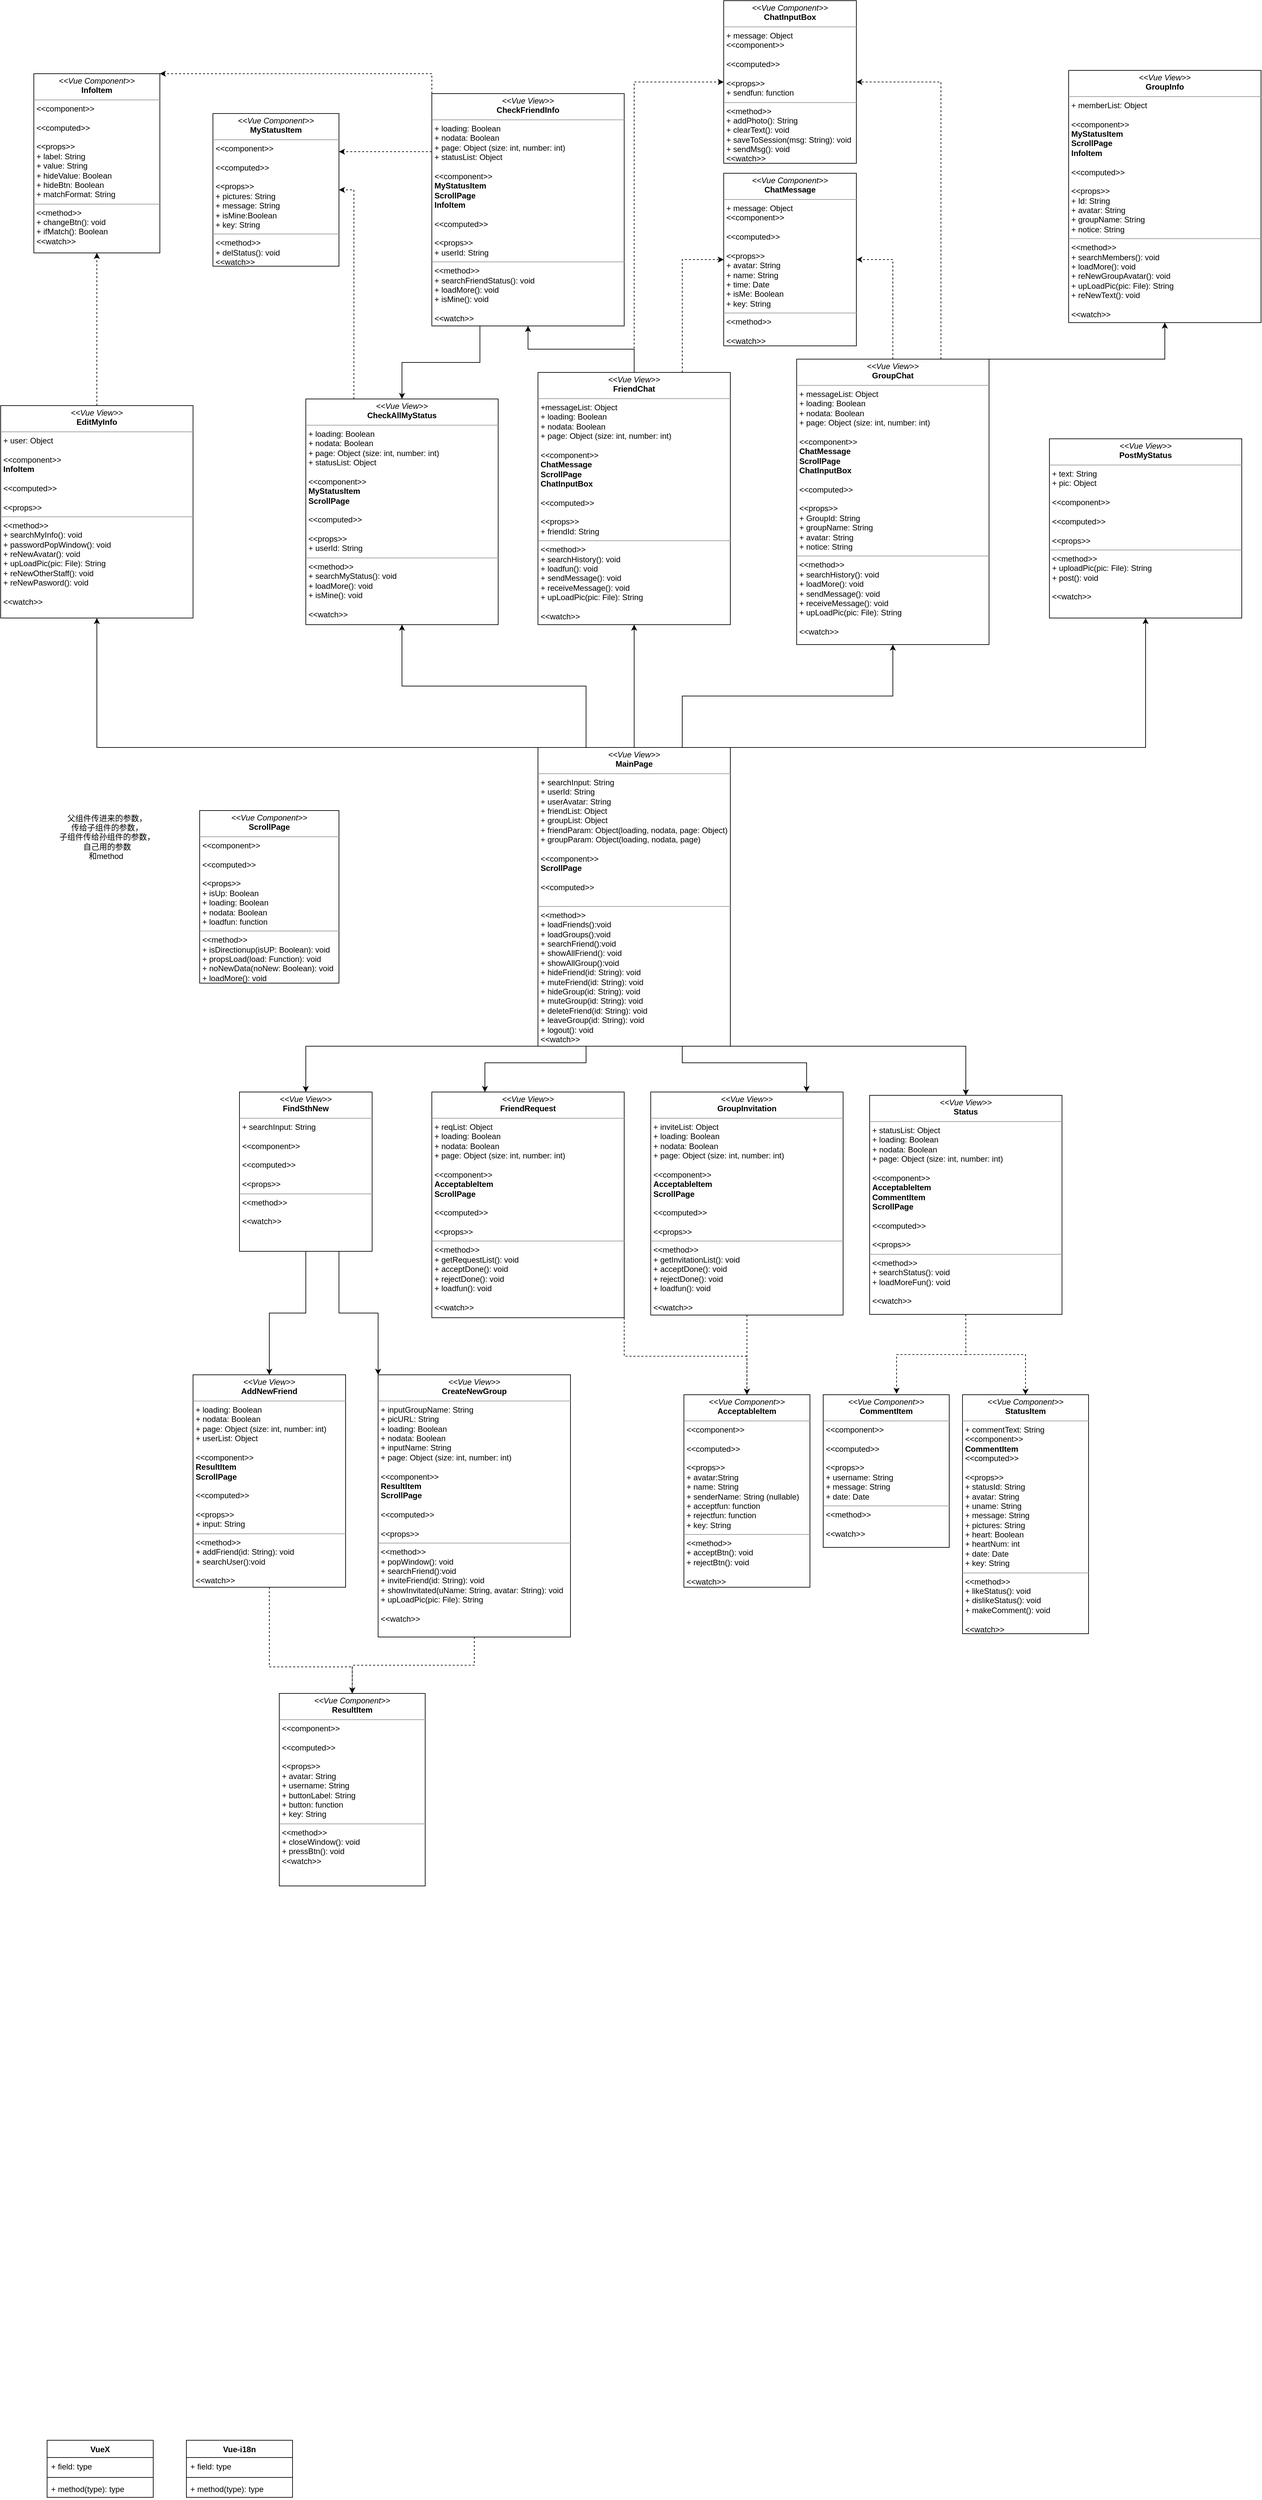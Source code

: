 <mxfile version="20.2.4" type="device"><diagram id="AKBAqQiDN7ZQhD9lAWHl" name="Page-1"><mxGraphModel dx="3321" dy="2581" grid="1" gridSize="10" guides="1" tooltips="1" connect="1" arrows="1" fold="1" page="1" pageScale="1" pageWidth="827" pageHeight="1169" math="0" shadow="0"><root><mxCell id="0"/><mxCell id="1" parent="0"/><mxCell id="XsKjQ9pG7XAOEEICP4AR-1" value="父组件传进来的参数，&lt;br&gt;传给子组件的参数，&lt;br&gt;子组件传给孙组件的参数，&lt;br&gt;自己用的参数&lt;br&gt;和method&amp;nbsp;" style="text;html=1;align=center;verticalAlign=middle;resizable=0;points=[];autosize=1;strokeColor=none;fillColor=none;" vertex="1" parent="1"><mxGeometry x="-220" y="990" width="160" height="80" as="geometry"/></mxCell><mxCell id="XsKjQ9pG7XAOEEICP4AR-2" value="&lt;p style=&quot;margin:0px;margin-top:4px;text-align:center;&quot;&gt;&lt;i&gt;&amp;lt;&amp;lt;Vue Component&amp;gt;&amp;gt;&lt;/i&gt;&lt;br&gt;&lt;b&gt;ScrollPage&lt;/b&gt;&lt;/p&gt;&lt;hr size=&quot;1&quot;&gt;&lt;p style=&quot;margin:0px;margin-left:4px;&quot;&gt;&lt;span style=&quot;background-color: initial;&quot;&gt;&amp;lt;&amp;lt;component&amp;gt;&amp;gt;&lt;/span&gt;&lt;br&gt;&lt;/p&gt;&lt;p style=&quot;margin:0px;margin-left:4px;&quot;&gt;&lt;br&gt;&lt;/p&gt;&lt;p style=&quot;margin:0px;margin-left:4px;&quot;&gt;&amp;lt;&amp;lt;computed&amp;gt;&amp;gt;&lt;/p&gt;&lt;p style=&quot;margin:0px;margin-left:4px;&quot;&gt;&lt;br&gt;&lt;/p&gt;&lt;p style=&quot;margin:0px;margin-left:4px;&quot;&gt;&amp;lt;&amp;lt;props&amp;gt;&amp;gt;&lt;/p&gt;&lt;p style=&quot;margin:0px;margin-left:4px;&quot;&gt;+ isUp: Boolean&lt;/p&gt;&lt;p style=&quot;margin:0px;margin-left:4px;&quot;&gt;+ loading: Boolean&lt;/p&gt;&lt;p style=&quot;margin:0px;margin-left:4px;&quot;&gt;+ nodata: Boolean&lt;/p&gt;&lt;p style=&quot;margin:0px;margin-left:4px;&quot;&gt;+ loadfun: function&lt;/p&gt;&lt;hr size=&quot;1&quot;&gt;&lt;p style=&quot;margin:0px;margin-left:4px;&quot;&gt;&lt;span style=&quot;background-color: initial;&quot;&gt;&amp;lt;&amp;lt;method&amp;gt;&amp;gt;&lt;/span&gt;&lt;br&gt;&lt;/p&gt;&lt;p style=&quot;margin:0px;margin-left:4px;&quot;&gt;+ isDirectionup(isUP: Boolean): void&lt;br&gt;&lt;/p&gt;&lt;p style=&quot;margin:0px;margin-left:4px;&quot;&gt;+ propsLoad(load: Function): void&lt;br&gt;&lt;/p&gt;&lt;p style=&quot;margin:0px;margin-left:4px;&quot;&gt;+ noNewData(noNew: Boolean): void&lt;br&gt;&lt;/p&gt;&lt;p style=&quot;margin:0px;margin-left:4px;&quot;&gt;+ loadMore(): void&lt;br&gt;&lt;/p&gt;&lt;p style=&quot;margin:0px;margin-left:4px;&quot;&gt;&lt;br&gt;&lt;/p&gt;&lt;p style=&quot;margin:0px;margin-left:4px;&quot;&gt;&amp;lt;&amp;lt;watch&amp;gt;&amp;gt;&lt;/p&gt;" style="verticalAlign=top;align=left;overflow=fill;fontSize=12;fontFamily=Helvetica;html=1;" vertex="1" parent="1"><mxGeometry y="990" width="210" height="260" as="geometry"/></mxCell><mxCell id="XsKjQ9pG7XAOEEICP4AR-3" value="&lt;p style=&quot;margin:0px;margin-top:4px;text-align:center;&quot;&gt;&lt;i&gt;&amp;lt;&amp;lt;Vue Component&amp;gt;&amp;gt;&lt;/i&gt;&lt;br&gt;&lt;span style=&quot;font-weight: 700;&quot;&gt;ResultItem&lt;/span&gt;&lt;/p&gt;&lt;hr size=&quot;1&quot;&gt;&lt;p style=&quot;margin: 0px 0px 0px 4px;&quot;&gt;&lt;span style=&quot;background-color: initial;&quot;&gt;&amp;lt;&amp;lt;component&amp;gt;&amp;gt;&lt;/span&gt;&lt;br&gt;&lt;/p&gt;&lt;p style=&quot;margin: 0px 0px 0px 4px;&quot;&gt;&lt;br&gt;&lt;/p&gt;&lt;p style=&quot;margin: 0px 0px 0px 4px;&quot;&gt;&amp;lt;&amp;lt;computed&amp;gt;&amp;gt;&lt;/p&gt;&lt;p style=&quot;margin: 0px 0px 0px 4px;&quot;&gt;&lt;br&gt;&lt;/p&gt;&lt;p style=&quot;margin: 0px 0px 0px 4px;&quot;&gt;&amp;lt;&amp;lt;props&amp;gt;&amp;gt;&lt;/p&gt;&lt;p style=&quot;margin: 0px 0px 0px 4px;&quot;&gt;+ avatar: String&lt;/p&gt;&lt;p style=&quot;margin: 0px 0px 0px 4px;&quot;&gt;+ username: String&lt;/p&gt;&lt;p style=&quot;margin: 0px 0px 0px 4px;&quot;&gt;+ buttonLabel: String&lt;/p&gt;&lt;p style=&quot;margin: 0px 0px 0px 4px;&quot;&gt;+ button: function&lt;/p&gt;&lt;p style=&quot;margin: 0px 0px 0px 4px;&quot;&gt;+ key: String&lt;/p&gt;&lt;hr size=&quot;1&quot;&gt;&lt;p style=&quot;margin: 0px 0px 0px 4px;&quot;&gt;&lt;span style=&quot;background-color: initial;&quot;&gt;&amp;lt;&amp;lt;method&amp;gt;&amp;gt;&lt;/span&gt;&lt;/p&gt;&lt;p style=&quot;margin: 0px 0px 0px 4px;&quot;&gt;+ closeWindow(): void&lt;br&gt;&lt;/p&gt;&lt;p style=&quot;margin: 0px 0px 0px 4px;&quot;&gt;+ pressBtn(): void&lt;/p&gt;&lt;p style=&quot;margin: 0px 0px 0px 4px;&quot;&gt;&amp;lt;&amp;lt;watch&amp;gt;&amp;gt;&lt;/p&gt;" style="verticalAlign=top;align=left;overflow=fill;fontSize=12;fontFamily=Helvetica;html=1;" vertex="1" parent="1"><mxGeometry x="120" y="2320" width="220" height="290" as="geometry"/></mxCell><mxCell id="XsKjQ9pG7XAOEEICP4AR-4" value="&lt;p style=&quot;margin:0px;margin-top:4px;text-align:center;&quot;&gt;&lt;i&gt;&amp;lt;&amp;lt;Vue Component&amp;gt;&amp;gt;&lt;/i&gt;&lt;br&gt;&lt;span style=&quot;font-weight: 700;&quot;&gt;AcceptableItem&lt;/span&gt;&lt;br&gt;&lt;/p&gt;&lt;hr size=&quot;1&quot;&gt;&lt;p style=&quot;margin: 0px 0px 0px 4px;&quot;&gt;&lt;span style=&quot;background-color: initial;&quot;&gt;&amp;lt;&amp;lt;component&amp;gt;&amp;gt;&lt;/span&gt;&lt;br&gt;&lt;/p&gt;&lt;p style=&quot;margin: 0px 0px 0px 4px;&quot;&gt;&lt;br&gt;&lt;/p&gt;&lt;p style=&quot;margin: 0px 0px 0px 4px;&quot;&gt;&amp;lt;&amp;lt;computed&amp;gt;&amp;gt;&lt;/p&gt;&lt;p style=&quot;margin: 0px 0px 0px 4px;&quot;&gt;&lt;br&gt;&lt;/p&gt;&lt;p style=&quot;margin: 0px 0px 0px 4px;&quot;&gt;&amp;lt;&amp;lt;props&amp;gt;&amp;gt;&lt;/p&gt;&lt;p style=&quot;margin: 0px 0px 0px 4px;&quot;&gt;+ avatar:String&lt;/p&gt;&lt;p style=&quot;margin: 0px 0px 0px 4px;&quot;&gt;+ name: String&lt;/p&gt;&lt;p style=&quot;margin: 0px 0px 0px 4px;&quot;&gt;+ senderName: String (nullable)&lt;/p&gt;&lt;p style=&quot;margin: 0px 0px 0px 4px;&quot;&gt;+ acceptfun: function&lt;/p&gt;&lt;p style=&quot;margin: 0px 0px 0px 4px;&quot;&gt;+ rejectfun: function&lt;/p&gt;&lt;p style=&quot;margin: 0px 0px 0px 4px;&quot;&gt;+ key: String&lt;/p&gt;&lt;hr size=&quot;1&quot;&gt;&lt;p style=&quot;margin: 0px 0px 0px 4px;&quot;&gt;&lt;span style=&quot;background-color: initial;&quot;&gt;&amp;lt;&amp;lt;method&amp;gt;&amp;gt;&lt;/span&gt;&lt;/p&gt;&lt;p style=&quot;margin: 0px 0px 0px 4px;&quot;&gt;+ acceptBtn(): void&lt;br&gt;&lt;/p&gt;&lt;p style=&quot;margin: 0px 0px 0px 4px;&quot;&gt;+ rejectBtn(): void&lt;br&gt;&lt;/p&gt;&lt;p style=&quot;margin: 0px 0px 0px 4px;&quot;&gt;&lt;br&gt;&lt;/p&gt;&lt;p style=&quot;margin: 0px 0px 0px 4px;&quot;&gt;&amp;lt;&amp;lt;watch&amp;gt;&amp;gt;&lt;/p&gt;" style="verticalAlign=top;align=left;overflow=fill;fontSize=12;fontFamily=Helvetica;html=1;" vertex="1" parent="1"><mxGeometry x="730" y="1870" width="190" height="290" as="geometry"/></mxCell><mxCell id="XsKjQ9pG7XAOEEICP4AR-5" value="&lt;p style=&quot;margin:0px;margin-top:4px;text-align:center;&quot;&gt;&lt;i&gt;&amp;lt;&amp;lt;Vue Component&amp;gt;&amp;gt;&lt;/i&gt;&lt;br&gt;&lt;span style=&quot;font-weight: 700;&quot;&gt;StatusItem&lt;/span&gt;&lt;br&gt;&lt;/p&gt;&lt;hr size=&quot;1&quot;&gt;&lt;p style=&quot;margin: 0px 0px 0px 4px;&quot;&gt;&lt;span style=&quot;background-color: initial;&quot;&gt;+ commentText: String&lt;/span&gt;&lt;/p&gt;&lt;p style=&quot;margin: 0px 0px 0px 4px;&quot;&gt;&lt;span style=&quot;background-color: initial;&quot;&gt;&amp;lt;&amp;lt;component&amp;gt;&amp;gt;&lt;/span&gt;&lt;br&gt;&lt;/p&gt;&lt;p style=&quot;margin: 0px 0px 0px 4px;&quot;&gt;&lt;b&gt;CommentItem&lt;/b&gt;&lt;/p&gt;&lt;p style=&quot;margin: 0px 0px 0px 4px;&quot;&gt;&amp;lt;&amp;lt;computed&amp;gt;&amp;gt;&lt;/p&gt;&lt;p style=&quot;margin: 0px 0px 0px 4px;&quot;&gt;&lt;br&gt;&lt;/p&gt;&lt;p style=&quot;margin: 0px 0px 0px 4px;&quot;&gt;&amp;lt;&amp;lt;props&amp;gt;&amp;gt;&lt;/p&gt;&lt;p style=&quot;margin: 0px 0px 0px 4px;&quot;&gt;+ statusId: String&lt;/p&gt;&lt;p style=&quot;margin: 0px 0px 0px 4px;&quot;&gt;+ avatar: String&lt;/p&gt;&lt;p style=&quot;margin: 0px 0px 0px 4px;&quot;&gt;+ uname: String&lt;/p&gt;&lt;p style=&quot;margin: 0px 0px 0px 4px;&quot;&gt;+ message: String&lt;/p&gt;&lt;p style=&quot;margin: 0px 0px 0px 4px;&quot;&gt;+ pictures: String&lt;/p&gt;&lt;p style=&quot;margin: 0px 0px 0px 4px;&quot;&gt;+ heart: Boolean&lt;/p&gt;&lt;p style=&quot;margin: 0px 0px 0px 4px;&quot;&gt;+ heartNum: int&lt;/p&gt;&lt;p style=&quot;margin: 0px 0px 0px 4px;&quot;&gt;+ date: Date&lt;/p&gt;&lt;p style=&quot;margin: 0px 0px 0px 4px;&quot;&gt;+ key: String&lt;/p&gt;&lt;hr size=&quot;1&quot;&gt;&lt;p style=&quot;margin: 0px 0px 0px 4px;&quot;&gt;&lt;span style=&quot;background-color: initial;&quot;&gt;&amp;lt;&amp;lt;method&amp;gt;&amp;gt;&lt;/span&gt;&lt;/p&gt;&lt;p style=&quot;margin: 0px 0px 0px 4px;&quot;&gt;+ likeStatus(): void&lt;/p&gt;&lt;p style=&quot;margin: 0px 0px 0px 4px;&quot;&gt;+ dislikeStatus(): void&lt;/p&gt;&lt;p style=&quot;margin: 0px 0px 0px 4px;&quot;&gt;+ makeComment(): void&lt;/p&gt;&lt;p style=&quot;margin: 0px 0px 0px 4px;&quot;&gt;&lt;br&gt;&lt;/p&gt;&lt;p style=&quot;margin: 0px 0px 0px 4px;&quot;&gt;&amp;lt;&amp;lt;watch&amp;gt;&amp;gt;&lt;/p&gt;" style="verticalAlign=top;align=left;overflow=fill;fontSize=12;fontFamily=Helvetica;html=1;" vertex="1" parent="1"><mxGeometry x="1150" y="1870" width="190" height="360" as="geometry"/></mxCell><mxCell id="XsKjQ9pG7XAOEEICP4AR-6" value="&lt;p style=&quot;margin:0px;margin-top:4px;text-align:center;&quot;&gt;&lt;i&gt;&amp;lt;&amp;lt;Vue Component&amp;gt;&amp;gt;&lt;/i&gt;&lt;br&gt;&lt;span style=&quot;font-weight: 700;&quot;&gt;MyStatusItem&lt;/span&gt;&lt;br&gt;&lt;/p&gt;&lt;hr size=&quot;1&quot;&gt;&lt;p style=&quot;margin: 0px 0px 0px 4px;&quot;&gt;&lt;span style=&quot;background-color: initial;&quot;&gt;&amp;lt;&amp;lt;component&amp;gt;&amp;gt;&lt;/span&gt;&lt;br&gt;&lt;/p&gt;&lt;p style=&quot;margin: 0px 0px 0px 4px;&quot;&gt;&lt;br&gt;&lt;/p&gt;&lt;p style=&quot;margin: 0px 0px 0px 4px;&quot;&gt;&amp;lt;&amp;lt;computed&amp;gt;&amp;gt;&lt;/p&gt;&lt;p style=&quot;margin: 0px 0px 0px 4px;&quot;&gt;&lt;br&gt;&lt;/p&gt;&lt;p style=&quot;margin: 0px 0px 0px 4px;&quot;&gt;&amp;lt;&amp;lt;props&amp;gt;&amp;gt;&lt;/p&gt;&lt;p style=&quot;margin: 0px 0px 0px 4px;&quot;&gt;+ pictures: String&lt;/p&gt;&lt;p style=&quot;margin: 0px 0px 0px 4px;&quot;&gt;+ message: String&lt;/p&gt;&lt;p style=&quot;margin: 0px 0px 0px 4px;&quot;&gt;+ isMine:Boolean&lt;/p&gt;&lt;p style=&quot;margin: 0px 0px 0px 4px;&quot;&gt;+ key: String&lt;/p&gt;&lt;hr size=&quot;1&quot;&gt;&lt;p style=&quot;margin: 0px 0px 0px 4px;&quot;&gt;&lt;span style=&quot;background-color: initial;&quot;&gt;&amp;lt;&amp;lt;method&amp;gt;&amp;gt;&lt;/span&gt;&lt;/p&gt;&lt;p style=&quot;margin: 0px 0px 0px 4px;&quot;&gt;+ delStatus(): void&lt;/p&gt;&lt;p style=&quot;margin: 0px 0px 0px 4px;&quot;&gt;&amp;lt;&amp;lt;watch&amp;gt;&amp;gt;&lt;/p&gt;" style="verticalAlign=top;align=left;overflow=fill;fontSize=12;fontFamily=Helvetica;html=1;" vertex="1" parent="1"><mxGeometry x="20" y="-60" width="190" height="230" as="geometry"/></mxCell><mxCell id="XsKjQ9pG7XAOEEICP4AR-7" value="&lt;p style=&quot;margin:0px;margin-top:4px;text-align:center;&quot;&gt;&lt;i&gt;&amp;lt;&amp;lt;Vue Component&amp;gt;&amp;gt;&lt;/i&gt;&lt;br&gt;&lt;span style=&quot;font-weight: 700;&quot;&gt;CommentItem&lt;/span&gt;&lt;br&gt;&lt;/p&gt;&lt;hr size=&quot;1&quot;&gt;&lt;p style=&quot;margin: 0px 0px 0px 4px;&quot;&gt;&lt;span style=&quot;background-color: initial;&quot;&gt;&amp;lt;&amp;lt;component&amp;gt;&amp;gt;&lt;/span&gt;&lt;br&gt;&lt;/p&gt;&lt;p style=&quot;margin: 0px 0px 0px 4px;&quot;&gt;&lt;br&gt;&lt;/p&gt;&lt;p style=&quot;margin: 0px 0px 0px 4px;&quot;&gt;&amp;lt;&amp;lt;computed&amp;gt;&amp;gt;&lt;/p&gt;&lt;p style=&quot;margin: 0px 0px 0px 4px;&quot;&gt;&lt;br&gt;&lt;/p&gt;&lt;p style=&quot;margin: 0px 0px 0px 4px;&quot;&gt;&amp;lt;&amp;lt;props&amp;gt;&amp;gt;&lt;/p&gt;&lt;p style=&quot;margin: 0px 0px 0px 4px;&quot;&gt;+ username: String&lt;/p&gt;&lt;p style=&quot;margin: 0px 0px 0px 4px;&quot;&gt;+ message: String&lt;/p&gt;&lt;p style=&quot;margin: 0px 0px 0px 4px;&quot;&gt;+ date: Date&lt;/p&gt;&lt;hr size=&quot;1&quot;&gt;&lt;p style=&quot;margin: 0px 0px 0px 4px;&quot;&gt;&lt;span style=&quot;background-color: initial;&quot;&gt;&amp;lt;&amp;lt;method&amp;gt;&amp;gt;&lt;/span&gt;&lt;/p&gt;&lt;p style=&quot;margin: 0px 0px 0px 4px;&quot;&gt;&lt;br&gt;&lt;/p&gt;&lt;p style=&quot;margin: 0px 0px 0px 4px;&quot;&gt;&amp;lt;&amp;lt;watch&amp;gt;&amp;gt;&lt;/p&gt;" style="verticalAlign=top;align=left;overflow=fill;fontSize=12;fontFamily=Helvetica;html=1;" vertex="1" parent="1"><mxGeometry x="940" y="1870" width="190" height="230" as="geometry"/></mxCell><mxCell id="XsKjQ9pG7XAOEEICP4AR-8" value="&lt;p style=&quot;margin:0px;margin-top:4px;text-align:center;&quot;&gt;&lt;i&gt;&amp;lt;&amp;lt;Vue Component&amp;gt;&amp;gt;&lt;/i&gt;&lt;br&gt;&lt;span style=&quot;font-weight: 700;&quot;&gt;InfoItem&lt;/span&gt;&lt;br&gt;&lt;/p&gt;&lt;hr size=&quot;1&quot;&gt;&lt;p style=&quot;margin: 0px 0px 0px 4px;&quot;&gt;&lt;span style=&quot;background-color: initial;&quot;&gt;&amp;lt;&amp;lt;component&amp;gt;&amp;gt;&lt;/span&gt;&lt;br&gt;&lt;/p&gt;&lt;p style=&quot;margin: 0px 0px 0px 4px;&quot;&gt;&lt;br&gt;&lt;/p&gt;&lt;p style=&quot;margin: 0px 0px 0px 4px;&quot;&gt;&amp;lt;&amp;lt;computed&amp;gt;&amp;gt;&lt;/p&gt;&lt;p style=&quot;margin: 0px 0px 0px 4px;&quot;&gt;&lt;br&gt;&lt;/p&gt;&lt;p style=&quot;margin: 0px 0px 0px 4px;&quot;&gt;&amp;lt;&amp;lt;props&amp;gt;&amp;gt;&lt;/p&gt;&lt;p style=&quot;margin: 0px 0px 0px 4px;&quot;&gt;+ label: String&lt;/p&gt;&lt;p style=&quot;margin: 0px 0px 0px 4px;&quot;&gt;+ value: String&lt;/p&gt;&lt;p style=&quot;margin: 0px 0px 0px 4px;&quot;&gt;+ hideValue: Boolean&lt;/p&gt;&lt;p style=&quot;margin: 0px 0px 0px 4px;&quot;&gt;+ hideBtn: Boolean&lt;/p&gt;&lt;p style=&quot;margin: 0px 0px 0px 4px;&quot;&gt;+ matchFormat: String&lt;/p&gt;&lt;hr size=&quot;1&quot;&gt;&lt;p style=&quot;margin: 0px 0px 0px 4px;&quot;&gt;&lt;span style=&quot;background-color: initial;&quot;&gt;&amp;lt;&amp;lt;method&amp;gt;&amp;gt;&lt;/span&gt;&lt;/p&gt;&lt;p style=&quot;margin: 0px 0px 0px 4px;&quot;&gt;&lt;span style=&quot;background-color: initial;&quot;&gt;+ changeBtn(): void&lt;/span&gt;&lt;/p&gt;&lt;p style=&quot;margin: 0px 0px 0px 4px;&quot;&gt;+ ifMatch(): Boolean&lt;/p&gt;&lt;p style=&quot;margin: 0px 0px 0px 4px;&quot;&gt;&amp;lt;&amp;lt;watch&amp;gt;&amp;gt;&lt;/p&gt;" style="verticalAlign=top;align=left;overflow=fill;fontSize=12;fontFamily=Helvetica;html=1;" vertex="1" parent="1"><mxGeometry x="-250" y="-120" width="190" height="270" as="geometry"/></mxCell><mxCell id="XsKjQ9pG7XAOEEICP4AR-9" value="&lt;p style=&quot;margin:0px;margin-top:4px;text-align:center;&quot;&gt;&lt;i&gt;&amp;lt;&amp;lt;Vue Component&amp;gt;&amp;gt;&lt;/i&gt;&lt;br&gt;&lt;span style=&quot;font-weight: 700;&quot;&gt;ChatInputBox&lt;/span&gt;&lt;br&gt;&lt;/p&gt;&lt;hr size=&quot;1&quot;&gt;&lt;p style=&quot;margin: 0px 0px 0px 4px;&quot;&gt;&lt;span style=&quot;background-color: initial;&quot;&gt;+ message: Object&lt;/span&gt;&lt;/p&gt;&lt;p style=&quot;margin: 0px 0px 0px 4px;&quot;&gt;&lt;span style=&quot;background-color: initial;&quot;&gt;&amp;lt;&amp;lt;component&amp;gt;&amp;gt;&lt;/span&gt;&lt;br&gt;&lt;/p&gt;&lt;p style=&quot;margin: 0px 0px 0px 4px;&quot;&gt;&lt;br&gt;&lt;/p&gt;&lt;p style=&quot;margin: 0px 0px 0px 4px;&quot;&gt;&amp;lt;&amp;lt;computed&amp;gt;&amp;gt;&lt;/p&gt;&lt;p style=&quot;margin: 0px 0px 0px 4px;&quot;&gt;&lt;br&gt;&lt;/p&gt;&lt;p style=&quot;margin: 0px 0px 0px 4px;&quot;&gt;&amp;lt;&amp;lt;props&amp;gt;&amp;gt;&lt;/p&gt;&lt;p style=&quot;margin: 0px 0px 0px 4px;&quot;&gt;+ sendfun: function&lt;br&gt;&lt;/p&gt;&lt;hr size=&quot;1&quot;&gt;&lt;p style=&quot;margin: 0px 0px 0px 4px;&quot;&gt;&lt;span style=&quot;background-color: initial;&quot;&gt;&amp;lt;&amp;lt;method&amp;gt;&amp;gt;&lt;/span&gt;&lt;/p&gt;&lt;p style=&quot;margin: 0px 0px 0px 4px;&quot;&gt;+ addPhoto(): String&lt;/p&gt;&lt;p style=&quot;margin: 0px 0px 0px 4px;&quot;&gt;+ clearText(): void&lt;/p&gt;&lt;p style=&quot;margin: 0px 0px 0px 4px;&quot;&gt;+ saveToSession(msg: String): void&lt;/p&gt;&lt;p style=&quot;margin: 0px 0px 0px 4px;&quot;&gt;+ sendMsg(): void&lt;/p&gt;&lt;p style=&quot;margin: 0px 0px 0px 4px;&quot;&gt;&amp;lt;&amp;lt;watch&amp;gt;&amp;gt;&lt;/p&gt;" style="verticalAlign=top;align=left;overflow=fill;fontSize=12;fontFamily=Helvetica;html=1;" vertex="1" parent="1"><mxGeometry x="790" y="-230" width="200" height="245" as="geometry"/></mxCell><mxCell id="XsKjQ9pG7XAOEEICP4AR-10" value="&lt;p style=&quot;margin:0px;margin-top:4px;text-align:center;&quot;&gt;&lt;i&gt;&amp;lt;&amp;lt;Vue Component&amp;gt;&amp;gt;&lt;/i&gt;&lt;br&gt;&lt;span style=&quot;font-weight: 700;&quot;&gt;ChatMessage&lt;/span&gt;&lt;br&gt;&lt;/p&gt;&lt;hr size=&quot;1&quot;&gt;&lt;p style=&quot;margin: 0px 0px 0px 4px;&quot;&gt;&lt;span style=&quot;background-color: initial;&quot;&gt;+ message: Object&lt;/span&gt;&lt;/p&gt;&lt;p style=&quot;margin: 0px 0px 0px 4px;&quot;&gt;&lt;span style=&quot;background-color: initial;&quot;&gt;&amp;lt;&amp;lt;component&amp;gt;&amp;gt;&lt;/span&gt;&lt;br&gt;&lt;/p&gt;&lt;p style=&quot;margin: 0px 0px 0px 4px;&quot;&gt;&lt;br&gt;&lt;/p&gt;&lt;p style=&quot;margin: 0px 0px 0px 4px;&quot;&gt;&amp;lt;&amp;lt;computed&amp;gt;&amp;gt;&lt;/p&gt;&lt;p style=&quot;margin: 0px 0px 0px 4px;&quot;&gt;&lt;br&gt;&lt;/p&gt;&lt;p style=&quot;margin: 0px 0px 0px 4px;&quot;&gt;&amp;lt;&amp;lt;props&amp;gt;&amp;gt;&lt;/p&gt;&lt;p style=&quot;margin: 0px 0px 0px 4px;&quot;&gt;+ avatar: String&lt;br&gt;&lt;/p&gt;&lt;p style=&quot;margin: 0px 0px 0px 4px;&quot;&gt;+ name: String&lt;/p&gt;&lt;p style=&quot;margin: 0px 0px 0px 4px;&quot;&gt;+ time: Date&lt;/p&gt;&lt;p style=&quot;margin: 0px 0px 0px 4px;&quot;&gt;+ isMe: Boolean&lt;/p&gt;&lt;p style=&quot;margin: 0px 0px 0px 4px;&quot;&gt;+ key: String&lt;/p&gt;&lt;hr size=&quot;1&quot;&gt;&lt;p style=&quot;margin: 0px 0px 0px 4px;&quot;&gt;&lt;span style=&quot;background-color: initial;&quot;&gt;&amp;lt;&amp;lt;method&amp;gt;&amp;gt;&lt;/span&gt;&lt;/p&gt;&lt;p style=&quot;margin: 0px 0px 0px 4px;&quot;&gt;&lt;br&gt;&lt;/p&gt;&lt;p style=&quot;margin: 0px 0px 0px 4px;&quot;&gt;&amp;lt;&amp;lt;watch&amp;gt;&amp;gt;&lt;/p&gt;" style="verticalAlign=top;align=left;overflow=fill;fontSize=12;fontFamily=Helvetica;html=1;" vertex="1" parent="1"><mxGeometry x="790" y="30" width="200" height="260" as="geometry"/></mxCell><mxCell id="XsKjQ9pG7XAOEEICP4AR-14" style="edgeStyle=orthogonalEdgeStyle;rounded=0;orthogonalLoop=1;jettySize=auto;html=1;exitX=0.5;exitY=0;exitDx=0;exitDy=0;entryX=0.5;entryY=1;entryDx=0;entryDy=0;" edge="1" parent="1" source="XsKjQ9pG7XAOEEICP4AR-21" target="XsKjQ9pG7XAOEEICP4AR-46"><mxGeometry relative="1" as="geometry"/></mxCell><mxCell id="XsKjQ9pG7XAOEEICP4AR-17" style="edgeStyle=orthogonalEdgeStyle;rounded=0;orthogonalLoop=1;jettySize=auto;html=1;exitX=0.25;exitY=1;exitDx=0;exitDy=0;" edge="1" parent="1" source="XsKjQ9pG7XAOEEICP4AR-21" target="XsKjQ9pG7XAOEEICP4AR-28"><mxGeometry relative="1" as="geometry"><Array as="points"><mxPoint x="583" y="1370"/><mxPoint x="430" y="1370"/></Array></mxGeometry></mxCell><mxCell id="XsKjQ9pG7XAOEEICP4AR-62" style="edgeStyle=orthogonalEdgeStyle;rounded=0;orthogonalLoop=1;jettySize=auto;html=1;exitX=0.75;exitY=0;exitDx=0;exitDy=0;entryX=0.5;entryY=1;entryDx=0;entryDy=0;" edge="1" parent="1" source="XsKjQ9pG7XAOEEICP4AR-21" target="XsKjQ9pG7XAOEEICP4AR-50"><mxGeometry relative="1" as="geometry"/></mxCell><mxCell id="XsKjQ9pG7XAOEEICP4AR-63" style="edgeStyle=orthogonalEdgeStyle;rounded=0;orthogonalLoop=1;jettySize=auto;html=1;exitX=0.25;exitY=0;exitDx=0;exitDy=0;entryX=0.5;entryY=1;entryDx=0;entryDy=0;" edge="1" parent="1" source="XsKjQ9pG7XAOEEICP4AR-21" target="XsKjQ9pG7XAOEEICP4AR-35"><mxGeometry relative="1" as="geometry"/></mxCell><mxCell id="XsKjQ9pG7XAOEEICP4AR-64" style="edgeStyle=orthogonalEdgeStyle;rounded=0;orthogonalLoop=1;jettySize=auto;html=1;exitX=0;exitY=0;exitDx=0;exitDy=0;entryX=0.5;entryY=1;entryDx=0;entryDy=0;" edge="1" parent="1" source="XsKjQ9pG7XAOEEICP4AR-21" target="XsKjQ9pG7XAOEEICP4AR-37"><mxGeometry relative="1" as="geometry"><Array as="points"><mxPoint x="-155" y="895"/></Array></mxGeometry></mxCell><mxCell id="XsKjQ9pG7XAOEEICP4AR-65" style="edgeStyle=orthogonalEdgeStyle;rounded=0;orthogonalLoop=1;jettySize=auto;html=1;exitX=1;exitY=0;exitDx=0;exitDy=0;entryX=0.5;entryY=1;entryDx=0;entryDy=0;" edge="1" parent="1" source="XsKjQ9pG7XAOEEICP4AR-21" target="XsKjQ9pG7XAOEEICP4AR-33"><mxGeometry relative="1" as="geometry"><Array as="points"><mxPoint x="1426" y="895"/></Array></mxGeometry></mxCell><mxCell id="XsKjQ9pG7XAOEEICP4AR-71" style="edgeStyle=orthogonalEdgeStyle;rounded=0;orthogonalLoop=1;jettySize=auto;html=1;exitX=0.75;exitY=1;exitDx=0;exitDy=0;" edge="1" parent="1" source="XsKjQ9pG7XAOEEICP4AR-21" target="XsKjQ9pG7XAOEEICP4AR-29"><mxGeometry relative="1" as="geometry"><Array as="points"><mxPoint x="727" y="1370"/><mxPoint x="915" y="1370"/></Array></mxGeometry></mxCell><mxCell id="XsKjQ9pG7XAOEEICP4AR-79" style="edgeStyle=orthogonalEdgeStyle;rounded=0;orthogonalLoop=1;jettySize=auto;html=1;exitX=0;exitY=1;exitDx=0;exitDy=0;" edge="1" parent="1" source="XsKjQ9pG7XAOEEICP4AR-21" target="XsKjQ9pG7XAOEEICP4AR-24"><mxGeometry relative="1" as="geometry"><Array as="points"><mxPoint x="160" y="1345"/></Array></mxGeometry></mxCell><mxCell id="XsKjQ9pG7XAOEEICP4AR-80" style="edgeStyle=orthogonalEdgeStyle;rounded=0;orthogonalLoop=1;jettySize=auto;html=1;exitX=1;exitY=1;exitDx=0;exitDy=0;entryX=0.5;entryY=0;entryDx=0;entryDy=0;" edge="1" parent="1" source="XsKjQ9pG7XAOEEICP4AR-21" target="XsKjQ9pG7XAOEEICP4AR-32"><mxGeometry relative="1" as="geometry"><Array as="points"><mxPoint x="1155" y="1345"/></Array></mxGeometry></mxCell><mxCell id="XsKjQ9pG7XAOEEICP4AR-21" value="&lt;p style=&quot;margin:0px;margin-top:4px;text-align:center;&quot;&gt;&lt;i&gt;&amp;lt;&amp;lt;Vue View&amp;gt;&amp;gt;&lt;/i&gt;&lt;br&gt;&lt;span style=&quot;font-weight: 700;&quot;&gt;MainPage&lt;/span&gt;&lt;br&gt;&lt;/p&gt;&lt;hr size=&quot;1&quot;&gt;&lt;p style=&quot;margin: 0px 0px 0px 4px;&quot;&gt;&lt;span style=&quot;background-color: initial;&quot;&gt;+ searchInput: String&lt;/span&gt;&lt;/p&gt;&lt;p style=&quot;margin: 0px 0px 0px 4px;&quot;&gt;&lt;span style=&quot;background-color: initial;&quot;&gt;+ userId: String&amp;nbsp;&lt;/span&gt;&lt;/p&gt;&lt;p style=&quot;margin: 0px 0px 0px 4px;&quot;&gt;&lt;span style=&quot;background-color: initial;&quot;&gt;+ userAvatar: String&lt;/span&gt;&lt;/p&gt;&lt;p style=&quot;margin: 0px 0px 0px 4px;&quot;&gt;&lt;span style=&quot;background-color: initial;&quot;&gt;+ friendList: Object&lt;/span&gt;&lt;/p&gt;&lt;p style=&quot;margin: 0px 0px 0px 4px;&quot;&gt;&lt;span style=&quot;background-color: initial;&quot;&gt;+ groupList: Object&amp;nbsp;&lt;/span&gt;&lt;/p&gt;&lt;p style=&quot;margin: 0px 0px 0px 4px;&quot;&gt;+ friendParam: Object(loading, nodata, page: Object)&lt;span style=&quot;background-color: initial;&quot;&gt;&lt;br&gt;&lt;/span&gt;&lt;/p&gt;&lt;p style=&quot;margin: 0px 0px 0px 4px;&quot;&gt;+ groupParam: Object(loading, nodata, page)&lt;br&gt;&lt;/p&gt;&lt;p style=&quot;margin: 0px 0px 0px 4px;&quot;&gt;&lt;span style=&quot;background-color: initial;&quot;&gt;&lt;br&gt;&lt;/span&gt;&lt;/p&gt;&lt;p style=&quot;margin: 0px 0px 0px 4px;&quot;&gt;&lt;span style=&quot;background-color: initial;&quot;&gt;&amp;lt;&amp;lt;component&amp;gt;&amp;gt;&lt;/span&gt;&lt;br&gt;&lt;/p&gt;&lt;p style=&quot;margin: 0px 0px 0px 4px;&quot;&gt;&lt;b&gt;ScrollPage&lt;/b&gt;&lt;span style=&quot;background-color: initial;&quot;&gt;&lt;br&gt;&lt;/span&gt;&lt;/p&gt;&lt;p style=&quot;margin: 0px 0px 0px 4px;&quot;&gt;&lt;br&gt;&lt;/p&gt;&lt;p style=&quot;margin: 0px 0px 0px 4px;&quot;&gt;&amp;lt;&amp;lt;computed&amp;gt;&amp;gt;&lt;/p&gt;&lt;p style=&quot;margin: 0px 0px 0px 4px;&quot;&gt;&lt;br&gt;&lt;/p&gt;&lt;hr size=&quot;1&quot;&gt;&lt;p style=&quot;margin: 0px 0px 0px 4px;&quot;&gt;&lt;span style=&quot;background-color: initial;&quot;&gt;&amp;lt;&amp;lt;method&amp;gt;&amp;gt;&lt;/span&gt;&lt;/p&gt;&lt;p style=&quot;margin: 0px 0px 0px 4px;&quot;&gt;+ loadFriends():void&lt;/p&gt;&lt;p style=&quot;margin: 0px 0px 0px 4px;&quot;&gt;+ loadGroups():void&lt;/p&gt;&lt;p style=&quot;margin: 0px 0px 0px 4px;&quot;&gt;+ searchFriend():void&lt;/p&gt;&lt;p style=&quot;margin: 0px 0px 0px 4px;&quot;&gt;+ showAllFriend(): void&lt;/p&gt;&lt;p style=&quot;margin: 0px 0px 0px 4px;&quot;&gt;+ showAllGroup():void&lt;/p&gt;&lt;p style=&quot;margin: 0px 0px 0px 4px;&quot;&gt;+ hideFriend(id: String): void&lt;/p&gt;&lt;p style=&quot;margin: 0px 0px 0px 4px;&quot;&gt;+ muteFriend(id: String): void&amp;nbsp;&lt;/p&gt;&lt;p style=&quot;margin: 0px 0px 0px 4px;&quot;&gt;&lt;span style=&quot;background-color: initial;&quot;&gt;+ hideGroup(id: String): void&lt;/span&gt;&lt;/p&gt;&lt;p style=&quot;margin: 0px 0px 0px 4px;&quot;&gt;&lt;span style=&quot;background-color: initial;&quot;&gt;+ muteGroup(id: String): void&amp;nbsp;&lt;/span&gt;&lt;/p&gt;&lt;p style=&quot;margin: 0px 0px 0px 4px;&quot;&gt;&lt;span style=&quot;background-color: initial;&quot;&gt;+ deleteFriend(id: String): void&lt;/span&gt;&lt;/p&gt;&lt;p style=&quot;margin: 0px 0px 0px 4px;&quot;&gt;&lt;span style=&quot;background-color: initial;&quot;&gt;+ leaveGroup(id: String): void&lt;/span&gt;&lt;/p&gt;&lt;p style=&quot;margin: 0px 0px 0px 4px;&quot;&gt;&lt;span style=&quot;background-color: initial;&quot;&gt;+ logout(): void&lt;/span&gt;&lt;/p&gt;&lt;p style=&quot;margin: 0px 0px 0px 4px;&quot;&gt;&amp;lt;&amp;lt;watch&amp;gt;&amp;gt;&lt;/p&gt;" style="verticalAlign=top;align=left;overflow=fill;fontSize=12;fontFamily=Helvetica;html=1;" vertex="1" parent="1"><mxGeometry x="510" y="895" width="290" height="450" as="geometry"/></mxCell><mxCell id="XsKjQ9pG7XAOEEICP4AR-81" style="edgeStyle=orthogonalEdgeStyle;rounded=0;orthogonalLoop=1;jettySize=auto;html=1;exitX=0.5;exitY=1;exitDx=0;exitDy=0;entryX=0.5;entryY=0;entryDx=0;entryDy=0;" edge="1" parent="1" source="XsKjQ9pG7XAOEEICP4AR-24" target="XsKjQ9pG7XAOEEICP4AR-26"><mxGeometry relative="1" as="geometry"/></mxCell><mxCell id="XsKjQ9pG7XAOEEICP4AR-82" style="edgeStyle=orthogonalEdgeStyle;rounded=0;orthogonalLoop=1;jettySize=auto;html=1;exitX=0.75;exitY=1;exitDx=0;exitDy=0;entryX=0;entryY=0;entryDx=0;entryDy=0;" edge="1" parent="1" source="XsKjQ9pG7XAOEEICP4AR-24" target="XsKjQ9pG7XAOEEICP4AR-27"><mxGeometry relative="1" as="geometry"/></mxCell><mxCell id="XsKjQ9pG7XAOEEICP4AR-24" value="&lt;p style=&quot;margin:0px;margin-top:4px;text-align:center;&quot;&gt;&lt;i&gt;&amp;lt;&amp;lt;Vue View&amp;gt;&amp;gt;&lt;/i&gt;&lt;br&gt;&lt;span style=&quot;font-weight: 700;&quot;&gt;FindSthNew&lt;/span&gt;&lt;br&gt;&lt;/p&gt;&lt;hr size=&quot;1&quot;&gt;&lt;p style=&quot;margin: 0px 0px 0px 4px;&quot;&gt;&lt;span style=&quot;background-color: initial;&quot;&gt;+ searchInput: String&lt;/span&gt;&lt;/p&gt;&lt;p style=&quot;margin: 0px 0px 0px 4px;&quot;&gt;&lt;br&gt;&lt;/p&gt;&lt;p style=&quot;margin: 0px 0px 0px 4px;&quot;&gt;&lt;span style=&quot;background-color: initial;&quot;&gt;&amp;lt;&amp;lt;component&amp;gt;&amp;gt;&lt;/span&gt;&lt;br&gt;&lt;/p&gt;&lt;p style=&quot;margin: 0px 0px 0px 4px;&quot;&gt;&lt;br&gt;&lt;/p&gt;&lt;p style=&quot;margin: 0px 0px 0px 4px;&quot;&gt;&amp;lt;&amp;lt;computed&amp;gt;&amp;gt;&lt;/p&gt;&lt;p style=&quot;margin: 0px 0px 0px 4px;&quot;&gt;&lt;br&gt;&lt;/p&gt;&lt;p style=&quot;margin: 0px 0px 0px 4px;&quot;&gt;&amp;lt;&amp;lt;props&amp;gt;&amp;gt;&lt;br&gt;&lt;/p&gt;&lt;hr size=&quot;1&quot;&gt;&lt;p style=&quot;margin: 0px 0px 0px 4px;&quot;&gt;&lt;span style=&quot;background-color: initial;&quot;&gt;&amp;lt;&amp;lt;method&amp;gt;&amp;gt;&lt;/span&gt;&lt;/p&gt;&lt;p style=&quot;margin: 0px 0px 0px 4px;&quot;&gt;&lt;br&gt;&lt;/p&gt;&lt;p style=&quot;margin: 0px 0px 0px 4px;&quot;&gt;&amp;lt;&amp;lt;watch&amp;gt;&amp;gt;&lt;/p&gt;" style="verticalAlign=top;align=left;overflow=fill;fontSize=12;fontFamily=Helvetica;html=1;" vertex="1" parent="1"><mxGeometry x="60" y="1414" width="200" height="240" as="geometry"/></mxCell><mxCell id="XsKjQ9pG7XAOEEICP4AR-83" style="edgeStyle=orthogonalEdgeStyle;rounded=0;orthogonalLoop=1;jettySize=auto;html=1;exitX=0.5;exitY=1;exitDx=0;exitDy=0;dashed=1;" edge="1" parent="1" source="XsKjQ9pG7XAOEEICP4AR-26" target="XsKjQ9pG7XAOEEICP4AR-3"><mxGeometry relative="1" as="geometry"><Array as="points"><mxPoint x="105" y="2280"/><mxPoint x="230" y="2280"/></Array></mxGeometry></mxCell><mxCell id="XsKjQ9pG7XAOEEICP4AR-26" value="&lt;p style=&quot;margin:0px;margin-top:4px;text-align:center;&quot;&gt;&lt;i&gt;&amp;lt;&amp;lt;Vue View&amp;gt;&amp;gt;&lt;/i&gt;&lt;br&gt;&lt;span style=&quot;font-weight: 700;&quot;&gt;AddNewFriend&lt;/span&gt;&lt;br&gt;&lt;/p&gt;&lt;hr size=&quot;1&quot;&gt;&lt;p style=&quot;margin: 0px 0px 0px 4px;&quot;&gt;+ loading: Boolean&lt;/p&gt;&lt;p style=&quot;margin: 0px 0px 0px 4px;&quot;&gt;+ nodata: Boolean&lt;/p&gt;&lt;p style=&quot;margin: 0px 0px 0px 4px;&quot;&gt;+ page: Object (size: int, number: int)&lt;br&gt;&lt;/p&gt;&lt;p style=&quot;margin: 0px 0px 0px 4px;&quot;&gt;+ userList: Object&lt;/p&gt;&lt;p style=&quot;margin: 0px 0px 0px 4px;&quot;&gt;&lt;span style=&quot;background-color: initial;&quot;&gt;&lt;br&gt;&lt;/span&gt;&lt;/p&gt;&lt;p style=&quot;margin: 0px 0px 0px 4px;&quot;&gt;&lt;span style=&quot;background-color: initial;&quot;&gt;&amp;lt;&amp;lt;component&amp;gt;&amp;gt;&lt;/span&gt;&lt;br&gt;&lt;/p&gt;&lt;p style=&quot;margin: 0px 0px 0px 4px;&quot;&gt;&lt;span style=&quot;background-color: initial;&quot;&gt;&lt;b&gt;ResultItem&lt;/b&gt;&lt;/span&gt;&lt;/p&gt;&lt;p style=&quot;margin: 0px 0px 0px 4px;&quot;&gt;&lt;span style=&quot;background-color: initial;&quot;&gt;&lt;b&gt;ScrollPage&lt;/b&gt;&lt;/span&gt;&lt;/p&gt;&lt;p style=&quot;margin: 0px 0px 0px 4px;&quot;&gt;&lt;br&gt;&lt;/p&gt;&lt;p style=&quot;margin: 0px 0px 0px 4px;&quot;&gt;&amp;lt;&amp;lt;computed&amp;gt;&amp;gt;&lt;/p&gt;&lt;p style=&quot;margin: 0px 0px 0px 4px;&quot;&gt;&lt;br&gt;&lt;/p&gt;&lt;p style=&quot;margin: 0px 0px 0px 4px;&quot;&gt;&amp;lt;&amp;lt;props&amp;gt;&amp;gt;&lt;br&gt;&lt;/p&gt;&lt;p style=&quot;margin: 0px 0px 0px 4px;&quot;&gt;+ input: String&lt;/p&gt;&lt;hr size=&quot;1&quot;&gt;&lt;p style=&quot;margin: 0px 0px 0px 4px;&quot;&gt;&lt;span style=&quot;background-color: initial;&quot;&gt;&amp;lt;&amp;lt;method&amp;gt;&amp;gt;&lt;/span&gt;&lt;/p&gt;&lt;p style=&quot;margin: 0px 0px 0px 4px;&quot;&gt;+ addFriend(id: String): void&lt;/p&gt;&lt;p style=&quot;margin: 0px 0px 0px 4px;&quot;&gt;+ searchUser():void&lt;br&gt;&lt;/p&gt;&lt;p style=&quot;margin: 0px 0px 0px 4px;&quot;&gt;&lt;br&gt;&lt;/p&gt;&lt;p style=&quot;margin: 0px 0px 0px 4px;&quot;&gt;&amp;lt;&amp;lt;watch&amp;gt;&amp;gt;&lt;/p&gt;" style="verticalAlign=top;align=left;overflow=fill;fontSize=12;fontFamily=Helvetica;html=1;" vertex="1" parent="1"><mxGeometry x="-10" y="1840" width="230" height="320" as="geometry"/></mxCell><mxCell id="XsKjQ9pG7XAOEEICP4AR-84" style="edgeStyle=orthogonalEdgeStyle;rounded=0;orthogonalLoop=1;jettySize=auto;html=1;exitX=0.5;exitY=1;exitDx=0;exitDy=0;entryX=0.5;entryY=0;entryDx=0;entryDy=0;dashed=1;" edge="1" parent="1" source="XsKjQ9pG7XAOEEICP4AR-27" target="XsKjQ9pG7XAOEEICP4AR-3"><mxGeometry relative="1" as="geometry"/></mxCell><mxCell id="XsKjQ9pG7XAOEEICP4AR-27" value="&lt;p style=&quot;margin:0px;margin-top:4px;text-align:center;&quot;&gt;&lt;i&gt;&amp;lt;&amp;lt;Vue View&amp;gt;&amp;gt;&lt;/i&gt;&lt;br&gt;&lt;span style=&quot;font-weight: 700;&quot;&gt;CreateNewGroup&lt;/span&gt;&lt;br&gt;&lt;/p&gt;&lt;hr size=&quot;1&quot;&gt;&lt;p style=&quot;margin: 0px 0px 0px 4px;&quot;&gt;&lt;span style=&quot;background-color: initial;&quot;&gt;+ inputGroupName: String&lt;/span&gt;&lt;/p&gt;&lt;p style=&quot;margin: 0px 0px 0px 4px;&quot;&gt;&lt;span style=&quot;background-color: initial;&quot;&gt;+ picURL: String&lt;/span&gt;&lt;/p&gt;&lt;p style=&quot;margin: 0px 0px 0px 4px;&quot;&gt;+ loading: Boolean&lt;/p&gt;&lt;p style=&quot;margin: 0px 0px 0px 4px;&quot;&gt;+ nodata: Boolean&lt;/p&gt;&lt;p style=&quot;margin: 0px 0px 0px 4px;&quot;&gt;+ inputName: String&lt;/p&gt;&lt;p style=&quot;margin: 0px 0px 0px 4px;&quot;&gt;+ page: Object (size: int, number: int)&lt;/p&gt;&lt;p style=&quot;margin: 0px 0px 0px 4px;&quot;&gt;&lt;span style=&quot;background-color: initial;&quot;&gt;&lt;br&gt;&lt;/span&gt;&lt;/p&gt;&lt;p style=&quot;margin: 0px 0px 0px 4px;&quot;&gt;&lt;span style=&quot;background-color: initial;&quot;&gt;&amp;lt;&amp;lt;component&amp;gt;&amp;gt;&lt;/span&gt;&lt;br&gt;&lt;/p&gt;&lt;p style=&quot;margin: 0px 0px 0px 4px;&quot;&gt;&lt;span style=&quot;background-color: initial;&quot;&gt;&lt;b&gt;ResultItem&lt;/b&gt;&lt;/span&gt;&lt;/p&gt;&lt;p style=&quot;margin: 0px 0px 0px 4px;&quot;&gt;&lt;span style=&quot;background-color: initial;&quot;&gt;&lt;b&gt;ScrollPage&lt;/b&gt;&lt;/span&gt;&lt;/p&gt;&lt;p style=&quot;margin: 0px 0px 0px 4px;&quot;&gt;&lt;span style=&quot;background-color: initial;&quot;&gt;&lt;b&gt;&lt;br&gt;&lt;/b&gt;&lt;/span&gt;&lt;/p&gt;&lt;p style=&quot;margin: 0px 0px 0px 4px;&quot;&gt;&amp;lt;&amp;lt;computed&amp;gt;&amp;gt;&lt;/p&gt;&lt;p style=&quot;margin: 0px 0px 0px 4px;&quot;&gt;&lt;br&gt;&lt;/p&gt;&lt;p style=&quot;margin: 0px 0px 0px 4px;&quot;&gt;&amp;lt;&amp;lt;props&amp;gt;&amp;gt;&lt;br&gt;&lt;/p&gt;&lt;hr size=&quot;1&quot;&gt;&lt;p style=&quot;margin: 0px 0px 0px 4px;&quot;&gt;&lt;span style=&quot;background-color: initial;&quot;&gt;&amp;lt;&amp;lt;method&amp;gt;&amp;gt;&lt;/span&gt;&lt;/p&gt;&lt;p style=&quot;margin: 0px 0px 0px 4px;&quot;&gt;+ popWindow(): void&lt;/p&gt;&lt;p style=&quot;margin: 0px 0px 0px 4px;&quot;&gt;+ searchFriend():void&lt;br&gt;&lt;/p&gt;&lt;p style=&quot;margin: 0px 0px 0px 4px;&quot;&gt;+ inviteFriend(id: String): void&lt;br&gt;&lt;/p&gt;&lt;p style=&quot;margin: 0px 0px 0px 4px;&quot;&gt;+ showInvitated(uName: String, avatar: String): void&lt;/p&gt;&lt;p style=&quot;margin: 0px 0px 0px 4px;&quot;&gt;+ upLoadPic(pic: File): String&lt;/p&gt;&lt;p style=&quot;margin: 0px 0px 0px 4px;&quot;&gt;&lt;br&gt;&lt;/p&gt;&lt;p style=&quot;margin: 0px 0px 0px 4px;&quot;&gt;&amp;lt;&amp;lt;watch&amp;gt;&amp;gt;&lt;/p&gt;" style="verticalAlign=top;align=left;overflow=fill;fontSize=12;fontFamily=Helvetica;html=1;" vertex="1" parent="1"><mxGeometry x="269" y="1840" width="290" height="395" as="geometry"/></mxCell><mxCell id="XsKjQ9pG7XAOEEICP4AR-60" style="edgeStyle=orthogonalEdgeStyle;rounded=0;orthogonalLoop=1;jettySize=auto;html=1;exitX=1;exitY=1;exitDx=0;exitDy=0;entryX=0.5;entryY=0;entryDx=0;entryDy=0;dashed=1;" edge="1" parent="1" source="XsKjQ9pG7XAOEEICP4AR-28" target="XsKjQ9pG7XAOEEICP4AR-4"><mxGeometry relative="1" as="geometry"/></mxCell><mxCell id="XsKjQ9pG7XAOEEICP4AR-28" value="&lt;p style=&quot;margin:0px;margin-top:4px;text-align:center;&quot;&gt;&lt;i&gt;&amp;lt;&amp;lt;Vue View&amp;gt;&amp;gt;&lt;/i&gt;&lt;br&gt;&lt;span style=&quot;font-weight: 700;&quot;&gt;FriendRequest&lt;/span&gt;&lt;br&gt;&lt;/p&gt;&lt;hr size=&quot;1&quot;&gt;&lt;p style=&quot;margin: 0px 0px 0px 4px;&quot;&gt;&lt;span style=&quot;background-color: initial;&quot;&gt;+ reqList: Object&lt;/span&gt;&lt;/p&gt;&lt;p style=&quot;margin: 0px 0px 0px 4px;&quot;&gt;+ loading: Boolean&lt;/p&gt;&lt;p style=&quot;margin: 0px 0px 0px 4px;&quot;&gt;+ nodata: Boolean&lt;/p&gt;&lt;p style=&quot;margin: 0px 0px 0px 4px;&quot;&gt;+ page: Object (size: int, number: int)&lt;br&gt;&lt;/p&gt;&lt;p style=&quot;margin: 0px 0px 0px 4px;&quot;&gt;&lt;span style=&quot;background-color: initial;&quot;&gt;&lt;br&gt;&lt;/span&gt;&lt;/p&gt;&lt;p style=&quot;margin: 0px 0px 0px 4px;&quot;&gt;&lt;span style=&quot;background-color: initial;&quot;&gt;&amp;lt;&amp;lt;component&amp;gt;&amp;gt;&lt;/span&gt;&lt;br&gt;&lt;/p&gt;&lt;p style=&quot;margin: 0px 0px 0px 4px;&quot;&gt;&lt;span style=&quot;background-color: initial;&quot;&gt;&lt;b&gt;AcceptableItem&lt;/b&gt;&lt;/span&gt;&lt;/p&gt;&lt;p style=&quot;margin: 0px 0px 0px 4px;&quot;&gt;&lt;span style=&quot;background-color: initial;&quot;&gt;&lt;b&gt;ScrollPage&lt;/b&gt;&lt;/span&gt;&lt;/p&gt;&lt;p style=&quot;margin: 0px 0px 0px 4px;&quot;&gt;&lt;br&gt;&lt;/p&gt;&lt;p style=&quot;margin: 0px 0px 0px 4px;&quot;&gt;&amp;lt;&amp;lt;computed&amp;gt;&amp;gt;&lt;/p&gt;&lt;p style=&quot;margin: 0px 0px 0px 4px;&quot;&gt;&lt;br&gt;&lt;/p&gt;&lt;p style=&quot;margin: 0px 0px 0px 4px;&quot;&gt;&amp;lt;&amp;lt;props&amp;gt;&amp;gt;&lt;/p&gt;&lt;hr size=&quot;1&quot;&gt;&lt;p style=&quot;margin: 0px 0px 0px 4px;&quot;&gt;&lt;span style=&quot;background-color: initial;&quot;&gt;&amp;lt;&amp;lt;method&amp;gt;&amp;gt;&lt;/span&gt;&lt;/p&gt;&lt;p style=&quot;margin: 0px 0px 0px 4px;&quot;&gt;&lt;span style=&quot;background-color: initial;&quot;&gt;+ getRequestList(): void&lt;/span&gt;&lt;/p&gt;&lt;p style=&quot;margin: 0px 0px 0px 4px;&quot;&gt;+ acceptDone(): void&lt;/p&gt;&lt;p style=&quot;margin: 0px 0px 0px 4px;&quot;&gt;+ rejectDone(): void&lt;/p&gt;&lt;p style=&quot;margin: 0px 0px 0px 4px;&quot;&gt;+ loadfun(): void&lt;br&gt;&lt;/p&gt;&lt;p style=&quot;margin: 0px 0px 0px 4px;&quot;&gt;&lt;br&gt;&lt;/p&gt;&lt;p style=&quot;margin: 0px 0px 0px 4px;&quot;&gt;&amp;lt;&amp;lt;watch&amp;gt;&amp;gt;&lt;/p&gt;" style="verticalAlign=top;align=left;overflow=fill;fontSize=12;fontFamily=Helvetica;html=1;" vertex="1" parent="1"><mxGeometry x="350" y="1414" width="290" height="340" as="geometry"/></mxCell><mxCell id="XsKjQ9pG7XAOEEICP4AR-61" style="edgeStyle=orthogonalEdgeStyle;rounded=0;orthogonalLoop=1;jettySize=auto;html=1;exitX=0.5;exitY=1;exitDx=0;exitDy=0;dashed=1;" edge="1" parent="1" source="XsKjQ9pG7XAOEEICP4AR-29" target="XsKjQ9pG7XAOEEICP4AR-4"><mxGeometry relative="1" as="geometry"/></mxCell><mxCell id="XsKjQ9pG7XAOEEICP4AR-29" value="&lt;p style=&quot;margin:0px;margin-top:4px;text-align:center;&quot;&gt;&lt;i&gt;&amp;lt;&amp;lt;Vue View&amp;gt;&amp;gt;&lt;/i&gt;&lt;br&gt;&lt;span style=&quot;font-weight: 700;&quot;&gt;GroupInvitation&lt;/span&gt;&lt;br&gt;&lt;/p&gt;&lt;hr size=&quot;1&quot;&gt;&lt;p style=&quot;margin: 0px 0px 0px 4px;&quot;&gt;&lt;span style=&quot;background-color: initial;&quot;&gt;+ inviteList: Object&lt;/span&gt;&lt;/p&gt;&lt;p style=&quot;margin: 0px 0px 0px 4px;&quot;&gt;+ loading: Boolean&lt;/p&gt;&lt;p style=&quot;margin: 0px 0px 0px 4px;&quot;&gt;+ nodata: Boolean&lt;/p&gt;&lt;p style=&quot;margin: 0px 0px 0px 4px;&quot;&gt;+ page: Object (size: int, number: int)&lt;br&gt;&lt;/p&gt;&lt;p style=&quot;margin: 0px 0px 0px 4px;&quot;&gt;&lt;span style=&quot;background-color: initial;&quot;&gt;&lt;br&gt;&lt;/span&gt;&lt;/p&gt;&lt;p style=&quot;margin: 0px 0px 0px 4px;&quot;&gt;&lt;span style=&quot;background-color: initial;&quot;&gt;&amp;lt;&amp;lt;component&amp;gt;&amp;gt;&lt;/span&gt;&lt;br&gt;&lt;/p&gt;&lt;p style=&quot;margin: 0px 0px 0px 4px;&quot;&gt;&lt;span style=&quot;background-color: initial;&quot;&gt;&lt;b&gt;AcceptableItem&lt;/b&gt;&lt;/span&gt;&lt;/p&gt;&lt;p style=&quot;margin: 0px 0px 0px 4px;&quot;&gt;&lt;span style=&quot;background-color: initial;&quot;&gt;&lt;b&gt;ScrollPage&lt;/b&gt;&lt;/span&gt;&lt;/p&gt;&lt;p style=&quot;margin: 0px 0px 0px 4px;&quot;&gt;&lt;br&gt;&lt;/p&gt;&lt;p style=&quot;margin: 0px 0px 0px 4px;&quot;&gt;&amp;lt;&amp;lt;computed&amp;gt;&amp;gt;&lt;/p&gt;&lt;p style=&quot;margin: 0px 0px 0px 4px;&quot;&gt;&lt;br&gt;&lt;/p&gt;&lt;p style=&quot;margin: 0px 0px 0px 4px;&quot;&gt;&amp;lt;&amp;lt;props&amp;gt;&amp;gt;&lt;/p&gt;&lt;hr size=&quot;1&quot;&gt;&lt;p style=&quot;margin: 0px 0px 0px 4px;&quot;&gt;&lt;span style=&quot;background-color: initial;&quot;&gt;&amp;lt;&amp;lt;method&amp;gt;&amp;gt;&lt;/span&gt;&lt;/p&gt;&lt;p style=&quot;margin: 0px 0px 0px 4px;&quot;&gt;+ getInvitationList(): void&lt;/p&gt;&lt;p style=&quot;margin: 0px 0px 0px 4px;&quot;&gt;+ acceptDone(): void&lt;/p&gt;&lt;p style=&quot;margin: 0px 0px 0px 4px;&quot;&gt;+ rejectDone(): void&lt;/p&gt;&lt;p style=&quot;margin: 0px 0px 0px 4px;&quot;&gt;+ loadfun(): void&lt;br&gt;&lt;/p&gt;&lt;p style=&quot;margin: 0px 0px 0px 4px;&quot;&gt;&lt;br&gt;&lt;/p&gt;&lt;p style=&quot;margin: 0px 0px 0px 4px;&quot;&gt;&amp;lt;&amp;lt;watch&amp;gt;&amp;gt;&lt;/p&gt;" style="verticalAlign=top;align=left;overflow=fill;fontSize=12;fontFamily=Helvetica;html=1;" vertex="1" parent="1"><mxGeometry x="680" y="1414" width="290" height="336" as="geometry"/></mxCell><mxCell id="XsKjQ9pG7XAOEEICP4AR-31" style="edgeStyle=orthogonalEdgeStyle;rounded=0;orthogonalLoop=1;jettySize=auto;html=1;exitX=0.5;exitY=1;exitDx=0;exitDy=0;entryX=0.582;entryY=-0.006;entryDx=0;entryDy=0;entryPerimeter=0;dashed=1;" edge="1" parent="1" source="XsKjQ9pG7XAOEEICP4AR-32" target="XsKjQ9pG7XAOEEICP4AR-7"><mxGeometry relative="1" as="geometry"/></mxCell><mxCell id="XsKjQ9pG7XAOEEICP4AR-69" style="edgeStyle=orthogonalEdgeStyle;rounded=0;orthogonalLoop=1;jettySize=auto;html=1;exitX=0.5;exitY=1;exitDx=0;exitDy=0;entryX=0.5;entryY=0;entryDx=0;entryDy=0;dashed=1;" edge="1" parent="1" source="XsKjQ9pG7XAOEEICP4AR-32" target="XsKjQ9pG7XAOEEICP4AR-5"><mxGeometry relative="1" as="geometry"/></mxCell><mxCell id="XsKjQ9pG7XAOEEICP4AR-32" value="&lt;p style=&quot;margin:0px;margin-top:4px;text-align:center;&quot;&gt;&lt;i&gt;&amp;lt;&amp;lt;Vue View&amp;gt;&amp;gt;&lt;/i&gt;&lt;br&gt;&lt;span style=&quot;font-weight: 700;&quot;&gt;Status&lt;/span&gt;&lt;br&gt;&lt;/p&gt;&lt;hr size=&quot;1&quot;&gt;&lt;p style=&quot;margin: 0px 0px 0px 4px;&quot;&gt;&lt;span style=&quot;background-color: initial;&quot;&gt;+ statusList: Object&lt;/span&gt;&lt;/p&gt;&lt;p style=&quot;margin: 0px 0px 0px 4px;&quot;&gt;+ loading: Boolean&lt;/p&gt;&lt;p style=&quot;margin: 0px 0px 0px 4px;&quot;&gt;+ nodata: Boolean&lt;/p&gt;&lt;p style=&quot;margin: 0px 0px 0px 4px;&quot;&gt;+ page: Object (size: int, number: int)&lt;span style=&quot;background-color: initial;&quot;&gt;&lt;br&gt;&lt;/span&gt;&lt;/p&gt;&lt;p style=&quot;margin: 0px 0px 0px 4px;&quot;&gt;&lt;span style=&quot;background-color: initial;&quot;&gt;&lt;br&gt;&lt;/span&gt;&lt;/p&gt;&lt;p style=&quot;margin: 0px 0px 0px 4px;&quot;&gt;&lt;span style=&quot;background-color: initial;&quot;&gt;&amp;lt;&amp;lt;component&amp;gt;&amp;gt;&lt;/span&gt;&lt;br&gt;&lt;/p&gt;&lt;p style=&quot;margin: 0px 0px 0px 4px;&quot;&gt;&lt;span style=&quot;background-color: initial;&quot;&gt;&lt;b&gt;AcceptableItem&lt;/b&gt;&lt;/span&gt;&lt;/p&gt;&lt;p style=&quot;margin: 0px 0px 0px 4px;&quot;&gt;&lt;b&gt;CommentItem&lt;/b&gt;&lt;/p&gt;&lt;p style=&quot;margin: 0px 0px 0px 4px;&quot;&gt;&lt;span style=&quot;background-color: initial;&quot;&gt;&lt;b&gt;ScrollPage&lt;/b&gt;&lt;/span&gt;&lt;/p&gt;&lt;p style=&quot;margin: 0px 0px 0px 4px;&quot;&gt;&lt;br&gt;&lt;/p&gt;&lt;p style=&quot;margin: 0px 0px 0px 4px;&quot;&gt;&amp;lt;&amp;lt;computed&amp;gt;&amp;gt;&lt;/p&gt;&lt;p style=&quot;margin: 0px 0px 0px 4px;&quot;&gt;&lt;br&gt;&lt;/p&gt;&lt;p style=&quot;margin: 0px 0px 0px 4px;&quot;&gt;&amp;lt;&amp;lt;props&amp;gt;&amp;gt;&lt;/p&gt;&lt;hr size=&quot;1&quot;&gt;&lt;p style=&quot;margin: 0px 0px 0px 4px;&quot;&gt;&lt;span style=&quot;background-color: initial;&quot;&gt;&amp;lt;&amp;lt;method&amp;gt;&amp;gt;&lt;/span&gt;&lt;/p&gt;&lt;p style=&quot;margin: 0px 0px 0px 4px;&quot;&gt;+ searchStatus(): void&amp;nbsp;&lt;/p&gt;&lt;p style=&quot;margin: 0px 0px 0px 4px;&quot;&gt;+ loadMoreFun(): void&amp;nbsp;&lt;/p&gt;&lt;p style=&quot;margin: 0px 0px 0px 4px;&quot;&gt;&lt;br&gt;&lt;/p&gt;&lt;p style=&quot;margin: 0px 0px 0px 4px;&quot;&gt;&amp;lt;&amp;lt;watch&amp;gt;&amp;gt;&lt;/p&gt;" style="verticalAlign=top;align=left;overflow=fill;fontSize=12;fontFamily=Helvetica;html=1;" vertex="1" parent="1"><mxGeometry x="1010" y="1419" width="290" height="330" as="geometry"/></mxCell><mxCell id="XsKjQ9pG7XAOEEICP4AR-33" value="&lt;p style=&quot;margin:0px;margin-top:4px;text-align:center;&quot;&gt;&lt;i&gt;&amp;lt;&amp;lt;Vue View&amp;gt;&amp;gt;&lt;/i&gt;&lt;br&gt;&lt;span style=&quot;font-weight: 700;&quot;&gt;PostMyStatus&lt;/span&gt;&lt;br&gt;&lt;/p&gt;&lt;hr size=&quot;1&quot;&gt;&lt;p style=&quot;margin: 0px 0px 0px 4px;&quot;&gt;&lt;span style=&quot;background-color: initial;&quot;&gt;+ text: String&lt;/span&gt;&lt;/p&gt;&lt;p style=&quot;margin: 0px 0px 0px 4px;&quot;&gt;&lt;span style=&quot;background-color: initial;&quot;&gt;+ pic: Object&lt;/span&gt;&lt;/p&gt;&lt;p style=&quot;margin: 0px 0px 0px 4px;&quot;&gt;&lt;span style=&quot;background-color: initial;&quot;&gt;&lt;br&gt;&lt;/span&gt;&lt;/p&gt;&lt;p style=&quot;margin: 0px 0px 0px 4px;&quot;&gt;&lt;span style=&quot;background-color: initial;&quot;&gt;&amp;lt;&amp;lt;component&amp;gt;&amp;gt;&lt;/span&gt;&lt;/p&gt;&lt;p style=&quot;margin: 0px 0px 0px 4px;&quot;&gt;&lt;br&gt;&lt;/p&gt;&lt;p style=&quot;margin: 0px 0px 0px 4px;&quot;&gt;&amp;lt;&amp;lt;computed&amp;gt;&amp;gt;&lt;/p&gt;&lt;p style=&quot;margin: 0px 0px 0px 4px;&quot;&gt;&lt;br&gt;&lt;/p&gt;&lt;p style=&quot;margin: 0px 0px 0px 4px;&quot;&gt;&amp;lt;&amp;lt;props&amp;gt;&amp;gt;&lt;/p&gt;&lt;hr size=&quot;1&quot;&gt;&lt;p style=&quot;margin: 0px 0px 0px 4px;&quot;&gt;&lt;span style=&quot;background-color: initial;&quot;&gt;&amp;lt;&amp;lt;method&amp;gt;&amp;gt;&lt;/span&gt;&lt;/p&gt;&lt;p style=&quot;margin: 0px 0px 0px 4px;&quot;&gt;&lt;span style=&quot;background-color: initial;&quot;&gt;+ uploadPic(pic: File): String&lt;/span&gt;&lt;/p&gt;&lt;p style=&quot;margin: 0px 0px 0px 4px;&quot;&gt;+ post(): void&lt;/p&gt;&lt;p style=&quot;margin: 0px 0px 0px 4px;&quot;&gt;&lt;br&gt;&lt;/p&gt;&lt;p style=&quot;margin: 0px 0px 0px 4px;&quot;&gt;&amp;lt;&amp;lt;watch&amp;gt;&amp;gt;&lt;/p&gt;" style="verticalAlign=top;align=left;overflow=fill;fontSize=12;fontFamily=Helvetica;html=1;" vertex="1" parent="1"><mxGeometry x="1281" y="430" width="290" height="270" as="geometry"/></mxCell><mxCell id="XsKjQ9pG7XAOEEICP4AR-34" style="edgeStyle=orthogonalEdgeStyle;rounded=0;orthogonalLoop=1;jettySize=auto;html=1;exitX=0.25;exitY=0;exitDx=0;exitDy=0;entryX=1;entryY=0.5;entryDx=0;entryDy=0;dashed=1;" edge="1" parent="1" source="XsKjQ9pG7XAOEEICP4AR-35" target="XsKjQ9pG7XAOEEICP4AR-6"><mxGeometry relative="1" as="geometry"/></mxCell><mxCell id="XsKjQ9pG7XAOEEICP4AR-35" value="&lt;p style=&quot;margin:0px;margin-top:4px;text-align:center;&quot;&gt;&lt;i&gt;&amp;lt;&amp;lt;Vue View&amp;gt;&amp;gt;&lt;/i&gt;&lt;br&gt;&lt;span style=&quot;font-weight: 700;&quot;&gt;CheckAllMyStatus&lt;/span&gt;&lt;br&gt;&lt;/p&gt;&lt;hr size=&quot;1&quot;&gt;&lt;p style=&quot;margin: 0px 0px 0px 4px;&quot;&gt;+ loading: Boolean&lt;/p&gt;&lt;p style=&quot;margin: 0px 0px 0px 4px;&quot;&gt;+ nodata: Boolean&lt;/p&gt;&lt;p style=&quot;margin: 0px 0px 0px 4px;&quot;&gt;+ page: Object (size: int, number: int)&lt;/p&gt;&lt;p style=&quot;margin: 0px 0px 0px 4px;&quot;&gt;&lt;span style=&quot;background-color: initial;&quot;&gt;+ statusList: Object&lt;/span&gt;&lt;/p&gt;&lt;p style=&quot;margin: 0px 0px 0px 4px;&quot;&gt;&lt;span style=&quot;background-color: initial;&quot;&gt;&lt;br&gt;&lt;/span&gt;&lt;/p&gt;&lt;p style=&quot;margin: 0px 0px 0px 4px;&quot;&gt;&lt;span style=&quot;background-color: initial;&quot;&gt;&amp;lt;&amp;lt;component&amp;gt;&amp;gt;&lt;/span&gt;&lt;/p&gt;&lt;p style=&quot;margin: 0px 0px 0px 4px;&quot;&gt;&lt;b&gt;MyStatusItem&lt;/b&gt;&lt;/p&gt;&lt;p style=&quot;margin: 0px 0px 0px 4px;&quot;&gt;&lt;b&gt;ScrollPage&lt;/b&gt;&lt;b&gt;&lt;br&gt;&lt;/b&gt;&lt;/p&gt;&lt;p style=&quot;margin: 0px 0px 0px 4px;&quot;&gt;&lt;br&gt;&lt;/p&gt;&lt;p style=&quot;margin: 0px 0px 0px 4px;&quot;&gt;&amp;lt;&amp;lt;computed&amp;gt;&amp;gt;&lt;/p&gt;&lt;p style=&quot;margin: 0px 0px 0px 4px;&quot;&gt;&lt;br&gt;&lt;/p&gt;&lt;p style=&quot;margin: 0px 0px 0px 4px;&quot;&gt;&amp;lt;&amp;lt;props&amp;gt;&amp;gt;&lt;/p&gt;&lt;p style=&quot;margin: 0px 0px 0px 4px;&quot;&gt;+ userId: String&amp;nbsp;&lt;/p&gt;&lt;hr size=&quot;1&quot;&gt;&lt;p style=&quot;margin: 0px 0px 0px 4px;&quot;&gt;&lt;span style=&quot;background-color: initial;&quot;&gt;&amp;lt;&amp;lt;method&amp;gt;&amp;gt;&lt;/span&gt;&lt;/p&gt;&lt;p style=&quot;margin: 0px 0px 0px 4px;&quot;&gt;&lt;span style=&quot;background-color: initial;&quot;&gt;+ searchMyStatus(): void&lt;/span&gt;&lt;/p&gt;&lt;p style=&quot;margin: 0px 0px 0px 4px;&quot;&gt;+ loadMore(): void&lt;/p&gt;&lt;p style=&quot;margin: 0px 0px 0px 4px;&quot;&gt;+ isMine(): void&lt;/p&gt;&lt;p style=&quot;margin: 0px 0px 0px 4px;&quot;&gt;&lt;br&gt;&lt;/p&gt;&lt;p style=&quot;margin: 0px 0px 0px 4px;&quot;&gt;&amp;lt;&amp;lt;watch&amp;gt;&amp;gt;&lt;/p&gt;" style="verticalAlign=top;align=left;overflow=fill;fontSize=12;fontFamily=Helvetica;html=1;" vertex="1" parent="1"><mxGeometry x="160" y="370" width="290" height="340" as="geometry"/></mxCell><mxCell id="XsKjQ9pG7XAOEEICP4AR-36" style="edgeStyle=orthogonalEdgeStyle;rounded=0;orthogonalLoop=1;jettySize=auto;html=1;exitX=0.5;exitY=0;exitDx=0;exitDy=0;entryX=0.5;entryY=1;entryDx=0;entryDy=0;dashed=1;" edge="1" parent="1" source="XsKjQ9pG7XAOEEICP4AR-37" target="XsKjQ9pG7XAOEEICP4AR-8"><mxGeometry relative="1" as="geometry"/></mxCell><mxCell id="XsKjQ9pG7XAOEEICP4AR-37" value="&lt;p style=&quot;margin:0px;margin-top:4px;text-align:center;&quot;&gt;&lt;i&gt;&amp;lt;&amp;lt;Vue View&amp;gt;&amp;gt;&lt;/i&gt;&lt;br&gt;&lt;span style=&quot;font-weight: 700;&quot;&gt;EditMyInfo&lt;/span&gt;&lt;br&gt;&lt;/p&gt;&lt;hr size=&quot;1&quot;&gt;&lt;p style=&quot;margin: 0px 0px 0px 4px;&quot;&gt;+ user: Object&lt;/p&gt;&lt;p style=&quot;margin: 0px 0px 0px 4px;&quot;&gt;&lt;span style=&quot;background-color: initial;&quot;&gt;&lt;br&gt;&lt;/span&gt;&lt;/p&gt;&lt;p style=&quot;margin: 0px 0px 0px 4px;&quot;&gt;&lt;span style=&quot;background-color: initial;&quot;&gt;&amp;lt;&amp;lt;component&amp;gt;&amp;gt;&lt;/span&gt;&lt;/p&gt;&lt;p style=&quot;margin: 0px 0px 0px 4px;&quot;&gt;&lt;b&gt;InfoItem&lt;/b&gt;&lt;/p&gt;&lt;p style=&quot;margin: 0px 0px 0px 4px;&quot;&gt;&lt;br&gt;&lt;/p&gt;&lt;p style=&quot;margin: 0px 0px 0px 4px;&quot;&gt;&amp;lt;&amp;lt;computed&amp;gt;&amp;gt;&lt;/p&gt;&lt;p style=&quot;margin: 0px 0px 0px 4px;&quot;&gt;&lt;br&gt;&lt;/p&gt;&lt;p style=&quot;margin: 0px 0px 0px 4px;&quot;&gt;&amp;lt;&amp;lt;props&amp;gt;&amp;gt;&lt;/p&gt;&lt;hr size=&quot;1&quot;&gt;&lt;p style=&quot;margin: 0px 0px 0px 4px;&quot;&gt;&lt;span style=&quot;background-color: initial;&quot;&gt;&amp;lt;&amp;lt;method&amp;gt;&amp;gt;&lt;/span&gt;&lt;/p&gt;&lt;p style=&quot;margin: 0px 0px 0px 4px;&quot;&gt;&lt;span style=&quot;background-color: initial;&quot;&gt;+ searchMyInfo(): void&lt;/span&gt;&lt;/p&gt;&lt;p style=&quot;margin: 0px 0px 0px 4px;&quot;&gt;+ passwordPopWindow(): void&amp;nbsp;&lt;/p&gt;&lt;p style=&quot;margin: 0px 0px 0px 4px;&quot;&gt;+ reNewAvatar(): void&lt;/p&gt;&lt;p style=&quot;margin: 0px 0px 0px 4px;&quot;&gt;+ upLoadPic(pic: File): String&lt;/p&gt;&lt;p style=&quot;margin: 0px 0px 0px 4px;&quot;&gt;+ reNewOtherStaff(): void&lt;/p&gt;&lt;p style=&quot;margin: 0px 0px 0px 4px;&quot;&gt;+ reNewPasword(): void&lt;/p&gt;&lt;p style=&quot;margin: 0px 0px 0px 4px;&quot;&gt;&lt;br&gt;&lt;/p&gt;&lt;p style=&quot;margin: 0px 0px 0px 4px;&quot;&gt;&amp;lt;&amp;lt;watch&amp;gt;&amp;gt;&lt;/p&gt;" style="verticalAlign=top;align=left;overflow=fill;fontSize=12;fontFamily=Helvetica;html=1;" vertex="1" parent="1"><mxGeometry x="-300" y="380" width="290" height="320" as="geometry"/></mxCell><mxCell id="XsKjQ9pG7XAOEEICP4AR-38" style="edgeStyle=orthogonalEdgeStyle;rounded=0;orthogonalLoop=1;jettySize=auto;html=1;exitX=0.25;exitY=1;exitDx=0;exitDy=0;entryX=0.5;entryY=0;entryDx=0;entryDy=0;" edge="1" parent="1" source="XsKjQ9pG7XAOEEICP4AR-41" target="XsKjQ9pG7XAOEEICP4AR-35"><mxGeometry relative="1" as="geometry"/></mxCell><mxCell id="XsKjQ9pG7XAOEEICP4AR-39" style="edgeStyle=orthogonalEdgeStyle;rounded=0;orthogonalLoop=1;jettySize=auto;html=1;exitX=0;exitY=0.25;exitDx=0;exitDy=0;entryX=1;entryY=0.25;entryDx=0;entryDy=0;dashed=1;" edge="1" parent="1" source="XsKjQ9pG7XAOEEICP4AR-41" target="XsKjQ9pG7XAOEEICP4AR-6"><mxGeometry relative="1" as="geometry"/></mxCell><mxCell id="XsKjQ9pG7XAOEEICP4AR-76" style="edgeStyle=orthogonalEdgeStyle;rounded=0;orthogonalLoop=1;jettySize=auto;html=1;exitX=0;exitY=0;exitDx=0;exitDy=0;entryX=1;entryY=0;entryDx=0;entryDy=0;dashed=1;" edge="1" parent="1" source="XsKjQ9pG7XAOEEICP4AR-41" target="XsKjQ9pG7XAOEEICP4AR-8"><mxGeometry relative="1" as="geometry"><Array as="points"><mxPoint x="350" y="-120"/></Array></mxGeometry></mxCell><mxCell id="XsKjQ9pG7XAOEEICP4AR-41" value="&lt;p style=&quot;margin:0px;margin-top:4px;text-align:center;&quot;&gt;&lt;i&gt;&amp;lt;&amp;lt;Vue View&amp;gt;&amp;gt;&lt;/i&gt;&lt;br&gt;&lt;span style=&quot;font-weight: 700;&quot;&gt;CheckFriendInfo&lt;/span&gt;&lt;br&gt;&lt;/p&gt;&lt;hr size=&quot;1&quot;&gt;&lt;p style=&quot;margin: 0px 0px 0px 4px;&quot;&gt;+ loading: Boolean&lt;/p&gt;&lt;p style=&quot;margin: 0px 0px 0px 4px;&quot;&gt;+ nodata: Boolean&lt;/p&gt;&lt;p style=&quot;margin: 0px 0px 0px 4px;&quot;&gt;+ page: Object (size: int, number: int)&lt;/p&gt;&lt;p style=&quot;margin: 0px 0px 0px 4px;&quot;&gt;&lt;span style=&quot;background-color: initial;&quot;&gt;+ statusList: Object&lt;/span&gt;&lt;/p&gt;&lt;p style=&quot;margin: 0px 0px 0px 4px;&quot;&gt;&lt;span style=&quot;background-color: initial;&quot;&gt;&lt;br&gt;&lt;/span&gt;&lt;/p&gt;&lt;p style=&quot;margin: 0px 0px 0px 4px;&quot;&gt;&lt;span style=&quot;background-color: initial;&quot;&gt;&amp;lt;&amp;lt;component&amp;gt;&amp;gt;&lt;/span&gt;&lt;/p&gt;&lt;p style=&quot;margin: 0px 0px 0px 4px;&quot;&gt;&lt;b&gt;MyStatusItem&lt;/b&gt;&lt;/p&gt;&lt;p style=&quot;margin: 0px 0px 0px 4px;&quot;&gt;&lt;b&gt;ScrollPage&lt;/b&gt;&lt;/p&gt;&lt;p style=&quot;margin: 0px 0px 0px 4px;&quot;&gt;&lt;b&gt;InfoItem&lt;/b&gt;&lt;/p&gt;&lt;p style=&quot;margin: 0px 0px 0px 4px;&quot;&gt;&lt;br&gt;&lt;/p&gt;&lt;p style=&quot;margin: 0px 0px 0px 4px;&quot;&gt;&amp;lt;&amp;lt;computed&amp;gt;&amp;gt;&lt;/p&gt;&lt;p style=&quot;margin: 0px 0px 0px 4px;&quot;&gt;&lt;br&gt;&lt;/p&gt;&lt;p style=&quot;margin: 0px 0px 0px 4px;&quot;&gt;&amp;lt;&amp;lt;props&amp;gt;&amp;gt;&lt;/p&gt;&lt;p style=&quot;margin: 0px 0px 0px 4px;&quot;&gt;+ userId: String&amp;nbsp;&lt;/p&gt;&lt;hr size=&quot;1&quot;&gt;&lt;p style=&quot;margin: 0px 0px 0px 4px;&quot;&gt;&lt;span style=&quot;background-color: initial;&quot;&gt;&amp;lt;&amp;lt;method&amp;gt;&amp;gt;&lt;/span&gt;&lt;/p&gt;&lt;p style=&quot;margin: 0px 0px 0px 4px;&quot;&gt;&lt;span style=&quot;background-color: initial;&quot;&gt;+ searchFriendStatus(): void&lt;/span&gt;&lt;/p&gt;&lt;p style=&quot;margin: 0px 0px 0px 4px;&quot;&gt;+ loadMore(): void&lt;/p&gt;&lt;p style=&quot;margin: 0px 0px 0px 4px;&quot;&gt;+ isMine(): void&lt;/p&gt;&lt;p style=&quot;margin: 0px 0px 0px 4px;&quot;&gt;&lt;br&gt;&lt;/p&gt;&lt;p style=&quot;margin: 0px 0px 0px 4px;&quot;&gt;&amp;lt;&amp;lt;watch&amp;gt;&amp;gt;&lt;/p&gt;" style="verticalAlign=top;align=left;overflow=fill;fontSize=12;fontFamily=Helvetica;html=1;" vertex="1" parent="1"><mxGeometry x="350" y="-90" width="290" height="350" as="geometry"/></mxCell><mxCell id="XsKjQ9pG7XAOEEICP4AR-42" value="&lt;p style=&quot;margin:0px;margin-top:4px;text-align:center;&quot;&gt;&lt;i&gt;&amp;lt;&amp;lt;Vue View&amp;gt;&amp;gt;&lt;/i&gt;&lt;br&gt;&lt;span style=&quot;font-weight: 700;&quot;&gt;GroupInfo&lt;/span&gt;&lt;br&gt;&lt;/p&gt;&lt;hr size=&quot;1&quot;&gt;&lt;p style=&quot;margin: 0px 0px 0px 4px;&quot;&gt;+ member&lt;span style=&quot;background-color: initial;&quot;&gt;List: Object&lt;/span&gt;&lt;/p&gt;&lt;p style=&quot;margin: 0px 0px 0px 4px;&quot;&gt;&lt;span style=&quot;background-color: initial;&quot;&gt;&lt;br&gt;&lt;/span&gt;&lt;/p&gt;&lt;p style=&quot;margin: 0px 0px 0px 4px;&quot;&gt;&lt;span style=&quot;background-color: initial;&quot;&gt;&amp;lt;&amp;lt;component&amp;gt;&amp;gt;&lt;/span&gt;&lt;/p&gt;&lt;p style=&quot;margin: 0px 0px 0px 4px;&quot;&gt;&lt;b&gt;MyStatusItem&lt;/b&gt;&lt;/p&gt;&lt;p style=&quot;margin: 0px 0px 0px 4px;&quot;&gt;&lt;b&gt;ScrollPage&lt;/b&gt;&lt;/p&gt;&lt;p style=&quot;margin: 0px 0px 0px 4px;&quot;&gt;&lt;b&gt;InfoItem&lt;/b&gt;&lt;/p&gt;&lt;p style=&quot;margin: 0px 0px 0px 4px;&quot;&gt;&lt;br&gt;&lt;/p&gt;&lt;p style=&quot;margin: 0px 0px 0px 4px;&quot;&gt;&amp;lt;&amp;lt;computed&amp;gt;&amp;gt;&lt;/p&gt;&lt;p style=&quot;margin: 0px 0px 0px 4px;&quot;&gt;&lt;br&gt;&lt;/p&gt;&lt;p style=&quot;margin: 0px 0px 0px 4px;&quot;&gt;&amp;lt;&amp;lt;props&amp;gt;&amp;gt;&lt;/p&gt;&lt;p style=&quot;margin: 0px 0px 0px 4px;&quot;&gt;+ Id: String&amp;nbsp;&lt;/p&gt;&lt;p style=&quot;margin: 0px 0px 0px 4px;&quot;&gt;+ avatar: String&lt;/p&gt;&lt;p style=&quot;margin: 0px 0px 0px 4px;&quot;&gt;+ groupName: String&lt;/p&gt;&lt;p style=&quot;margin: 0px 0px 0px 4px;&quot;&gt;+ notice: String&lt;/p&gt;&lt;hr size=&quot;1&quot;&gt;&lt;p style=&quot;margin: 0px 0px 0px 4px;&quot;&gt;&lt;span style=&quot;background-color: initial;&quot;&gt;&amp;lt;&amp;lt;method&amp;gt;&amp;gt;&lt;/span&gt;&lt;/p&gt;&lt;p style=&quot;margin: 0px 0px 0px 4px;&quot;&gt;&lt;span style=&quot;background-color: initial;&quot;&gt;+ searchMembers(): void&lt;/span&gt;&lt;/p&gt;&lt;p style=&quot;margin: 0px 0px 0px 4px;&quot;&gt;+ loadMore(): void&lt;/p&gt;&lt;p style=&quot;margin: 0px 0px 0px 4px;&quot;&gt;+ reNewGroupAvatar(): void&lt;/p&gt;&lt;p style=&quot;margin: 0px 0px 0px 4px;&quot;&gt;+ upLoadPic(pic: File): String&lt;/p&gt;&lt;p style=&quot;margin: 0px 0px 0px 4px;&quot;&gt;+ reNewText(): void&lt;/p&gt;&lt;p style=&quot;margin: 0px 0px 0px 4px;&quot;&gt;&lt;br&gt;&lt;/p&gt;&lt;p style=&quot;margin: 0px 0px 0px 4px;&quot;&gt;&amp;lt;&amp;lt;watch&amp;gt;&amp;gt;&lt;/p&gt;" style="verticalAlign=top;align=left;overflow=fill;fontSize=12;fontFamily=Helvetica;html=1;" vertex="1" parent="1"><mxGeometry x="1310" y="-125" width="290" height="380" as="geometry"/></mxCell><mxCell id="XsKjQ9pG7XAOEEICP4AR-43" style="edgeStyle=orthogonalEdgeStyle;rounded=0;orthogonalLoop=1;jettySize=auto;html=1;exitX=0.5;exitY=0;exitDx=0;exitDy=0;entryX=0.5;entryY=1;entryDx=0;entryDy=0;" edge="1" parent="1" source="XsKjQ9pG7XAOEEICP4AR-46" target="XsKjQ9pG7XAOEEICP4AR-41"><mxGeometry relative="1" as="geometry"/></mxCell><mxCell id="XsKjQ9pG7XAOEEICP4AR-45" style="edgeStyle=orthogonalEdgeStyle;rounded=0;orthogonalLoop=1;jettySize=auto;html=1;exitX=0.5;exitY=0;exitDx=0;exitDy=0;dashed=1;entryX=0;entryY=0.5;entryDx=0;entryDy=0;" edge="1" parent="1" source="XsKjQ9pG7XAOEEICP4AR-46" target="XsKjQ9pG7XAOEEICP4AR-9"><mxGeometry relative="1" as="geometry"><mxPoint x="755" y="-255" as="targetPoint"/></mxGeometry></mxCell><mxCell id="XsKjQ9pG7XAOEEICP4AR-78" style="edgeStyle=orthogonalEdgeStyle;rounded=0;orthogonalLoop=1;jettySize=auto;html=1;exitX=0.75;exitY=0;exitDx=0;exitDy=0;entryX=0;entryY=0.5;entryDx=0;entryDy=0;dashed=1;" edge="1" parent="1" source="XsKjQ9pG7XAOEEICP4AR-46" target="XsKjQ9pG7XAOEEICP4AR-10"><mxGeometry relative="1" as="geometry"/></mxCell><mxCell id="XsKjQ9pG7XAOEEICP4AR-46" value="&lt;p style=&quot;margin:0px;margin-top:4px;text-align:center;&quot;&gt;&lt;i&gt;&amp;lt;&amp;lt;Vue View&amp;gt;&amp;gt;&lt;/i&gt;&lt;br&gt;&lt;span style=&quot;font-weight: 700;&quot;&gt;FriendChat&lt;/span&gt;&lt;br&gt;&lt;/p&gt;&lt;hr size=&quot;1&quot;&gt;&lt;p style=&quot;margin: 0px 0px 0px 4px;&quot;&gt;+message&lt;span style=&quot;background-color: initial;&quot;&gt;List: Object&lt;/span&gt;&lt;/p&gt;&lt;p style=&quot;margin: 0px 0px 0px 4px;&quot;&gt;+ loading: Boolean&lt;/p&gt;&lt;p style=&quot;margin: 0px 0px 0px 4px;&quot;&gt;+ nodata: Boolean&lt;/p&gt;&lt;p style=&quot;margin: 0px 0px 0px 4px;&quot;&gt;+ page: Object (size: int, number: int)&lt;/p&gt;&lt;p style=&quot;margin: 0px 0px 0px 4px;&quot;&gt;&lt;span style=&quot;background-color: initial;&quot;&gt;&lt;br&gt;&lt;/span&gt;&lt;/p&gt;&lt;p style=&quot;margin: 0px 0px 0px 4px;&quot;&gt;&lt;span style=&quot;background-color: initial;&quot;&gt;&amp;lt;&amp;lt;component&amp;gt;&amp;gt;&lt;/span&gt;&lt;/p&gt;&lt;p style=&quot;margin: 0px 0px 0px 4px;&quot;&gt;&lt;b&gt;ChatMessage&lt;/b&gt;&lt;/p&gt;&lt;p style=&quot;margin: 0px 0px 0px 4px;&quot;&gt;&lt;b&gt;ScrollPage&lt;/b&gt;&lt;/p&gt;&lt;p style=&quot;margin: 0px 0px 0px 4px;&quot;&gt;&lt;b&gt;ChatInputBox&lt;/b&gt;&lt;/p&gt;&lt;p style=&quot;margin: 0px 0px 0px 4px;&quot;&gt;&lt;br&gt;&lt;/p&gt;&lt;p style=&quot;margin: 0px 0px 0px 4px;&quot;&gt;&amp;lt;&amp;lt;computed&amp;gt;&amp;gt;&lt;/p&gt;&lt;p style=&quot;margin: 0px 0px 0px 4px;&quot;&gt;&lt;br&gt;&lt;/p&gt;&lt;p style=&quot;margin: 0px 0px 0px 4px;&quot;&gt;&amp;lt;&amp;lt;props&amp;gt;&amp;gt;&lt;/p&gt;&lt;p style=&quot;margin: 0px 0px 0px 4px;&quot;&gt;+ friendId: String&lt;span style=&quot;background-color: initial;&quot;&gt;&amp;nbsp;&lt;/span&gt;&lt;/p&gt;&lt;hr size=&quot;1&quot;&gt;&lt;p style=&quot;margin: 0px 0px 0px 4px;&quot;&gt;&lt;span style=&quot;background-color: initial;&quot;&gt;&amp;lt;&amp;lt;method&amp;gt;&amp;gt;&lt;/span&gt;&lt;/p&gt;&lt;p style=&quot;margin: 0px 0px 0px 4px;&quot;&gt;&lt;span style=&quot;background-color: initial;&quot;&gt;+ searchHistory(): void&lt;/span&gt;&lt;/p&gt;&lt;p style=&quot;margin: 0px 0px 0px 4px;&quot;&gt;&lt;span style=&quot;background-color: initial;&quot;&gt;+ loadfun(): void&lt;/span&gt;&lt;br&gt;&lt;/p&gt;&lt;p style=&quot;margin: 0px 0px 0px 4px;&quot;&gt;+ sendMessage(): void&lt;/p&gt;&lt;p style=&quot;margin: 0px 0px 0px 4px;&quot;&gt;+ receiveMessage(): void&lt;/p&gt;&lt;p style=&quot;margin: 0px 0px 0px 4px;&quot;&gt;+ upLoadPic(pic: File): String&lt;/p&gt;&lt;p style=&quot;margin: 0px 0px 0px 4px;&quot;&gt;&lt;br&gt;&lt;/p&gt;&lt;p style=&quot;margin: 0px 0px 0px 4px;&quot;&gt;&amp;lt;&amp;lt;watch&amp;gt;&amp;gt;&lt;/p&gt;" style="verticalAlign=top;align=left;overflow=fill;fontSize=12;fontFamily=Helvetica;html=1;" vertex="1" parent="1"><mxGeometry x="510" y="330" width="290" height="380" as="geometry"/></mxCell><mxCell id="XsKjQ9pG7XAOEEICP4AR-47" style="edgeStyle=orthogonalEdgeStyle;rounded=0;orthogonalLoop=1;jettySize=auto;html=1;exitX=1;exitY=0;exitDx=0;exitDy=0;entryX=0.5;entryY=1;entryDx=0;entryDy=0;" edge="1" parent="1" source="XsKjQ9pG7XAOEEICP4AR-50" target="XsKjQ9pG7XAOEEICP4AR-42"><mxGeometry relative="1" as="geometry"><Array as="points"><mxPoint x="1455" y="310"/></Array></mxGeometry></mxCell><mxCell id="XsKjQ9pG7XAOEEICP4AR-49" style="edgeStyle=orthogonalEdgeStyle;rounded=0;orthogonalLoop=1;jettySize=auto;html=1;exitX=0.75;exitY=0;exitDx=0;exitDy=0;entryX=1;entryY=0.5;entryDx=0;entryDy=0;dashed=1;" edge="1" parent="1" source="XsKjQ9pG7XAOEEICP4AR-50" target="XsKjQ9pG7XAOEEICP4AR-9"><mxGeometry relative="1" as="geometry"/></mxCell><mxCell id="XsKjQ9pG7XAOEEICP4AR-77" style="edgeStyle=orthogonalEdgeStyle;rounded=0;orthogonalLoop=1;jettySize=auto;html=1;exitX=0.5;exitY=0;exitDx=0;exitDy=0;entryX=1;entryY=0.5;entryDx=0;entryDy=0;dashed=1;" edge="1" parent="1" source="XsKjQ9pG7XAOEEICP4AR-50" target="XsKjQ9pG7XAOEEICP4AR-10"><mxGeometry relative="1" as="geometry"/></mxCell><mxCell id="XsKjQ9pG7XAOEEICP4AR-50" value="&lt;p style=&quot;margin:0px;margin-top:4px;text-align:center;&quot;&gt;&lt;i&gt;&amp;lt;&amp;lt;Vue View&amp;gt;&amp;gt;&lt;/i&gt;&lt;br&gt;&lt;span style=&quot;font-weight: 700;&quot;&gt;GroupChat&lt;/span&gt;&lt;br&gt;&lt;/p&gt;&lt;hr size=&quot;1&quot;&gt;&lt;p style=&quot;margin: 0px 0px 0px 4px;&quot;&gt;+ message&lt;span style=&quot;background-color: initial;&quot;&gt;List: Object&lt;/span&gt;&lt;/p&gt;&lt;p style=&quot;margin: 0px 0px 0px 4px;&quot;&gt;+ loading: Boolean&lt;/p&gt;&lt;p style=&quot;margin: 0px 0px 0px 4px;&quot;&gt;+ nodata: Boolean&lt;/p&gt;&lt;p style=&quot;margin: 0px 0px 0px 4px;&quot;&gt;+ page: Object (size: int, number: int)&lt;/p&gt;&lt;p style=&quot;margin: 0px 0px 0px 4px;&quot;&gt;&lt;span style=&quot;background-color: initial;&quot;&gt;&lt;br&gt;&lt;/span&gt;&lt;/p&gt;&lt;p style=&quot;margin: 0px 0px 0px 4px;&quot;&gt;&lt;span style=&quot;background-color: initial;&quot;&gt;&amp;lt;&amp;lt;component&amp;gt;&amp;gt;&lt;/span&gt;&lt;/p&gt;&lt;p style=&quot;margin: 0px 0px 0px 4px;&quot;&gt;&lt;b&gt;ChatMessage&lt;/b&gt;&lt;/p&gt;&lt;p style=&quot;margin: 0px 0px 0px 4px;&quot;&gt;&lt;b&gt;ScrollPage&lt;/b&gt;&lt;/p&gt;&lt;p style=&quot;margin: 0px 0px 0px 4px;&quot;&gt;&lt;b&gt;ChatInputBox&lt;/b&gt;&lt;b&gt;&lt;br&gt;&lt;/b&gt;&lt;/p&gt;&lt;p style=&quot;margin: 0px 0px 0px 4px;&quot;&gt;&lt;br&gt;&lt;/p&gt;&lt;p style=&quot;margin: 0px 0px 0px 4px;&quot;&gt;&amp;lt;&amp;lt;computed&amp;gt;&amp;gt;&lt;/p&gt;&lt;p style=&quot;margin: 0px 0px 0px 4px;&quot;&gt;&lt;br&gt;&lt;/p&gt;&lt;p style=&quot;margin: 0px 0px 0px 4px;&quot;&gt;&amp;lt;&amp;lt;props&amp;gt;&amp;gt;&lt;/p&gt;&lt;p style=&quot;margin: 0px 0px 0px 4px;&quot;&gt;+ GroupId: String&amp;nbsp;&lt;/p&gt;&lt;p style=&quot;margin: 0px 0px 0px 4px;&quot;&gt;+ groupName: String&lt;/p&gt;&lt;p style=&quot;margin: 0px 0px 0px 4px;&quot;&gt;+ avatar: String&lt;/p&gt;&lt;p style=&quot;margin: 0px 0px 0px 4px;&quot;&gt;+ notice: String&lt;/p&gt;&lt;hr size=&quot;1&quot;&gt;&lt;p style=&quot;margin: 0px 0px 0px 4px;&quot;&gt;&lt;span style=&quot;background-color: initial;&quot;&gt;&amp;lt;&amp;lt;method&amp;gt;&amp;gt;&lt;/span&gt;&lt;/p&gt;&lt;p style=&quot;margin: 0px 0px 0px 4px;&quot;&gt;&lt;span style=&quot;background-color: initial;&quot;&gt;+ searchHistory(): void&lt;/span&gt;&lt;/p&gt;&lt;p style=&quot;margin: 0px 0px 0px 4px;&quot;&gt;+ loadMore(): void&lt;/p&gt;&lt;p style=&quot;margin: 0px 0px 0px 4px;&quot;&gt;+ sendMessage(): void&lt;/p&gt;&lt;p style=&quot;margin: 0px 0px 0px 4px;&quot;&gt;+ receiveMessage(): void&amp;nbsp;&lt;/p&gt;&lt;p style=&quot;margin: 0px 0px 0px 4px;&quot;&gt;+ upLoadPic(pic: File): String&lt;/p&gt;&lt;p style=&quot;margin: 0px 0px 0px 4px;&quot;&gt;&lt;br&gt;&lt;/p&gt;&lt;p style=&quot;margin: 0px 0px 0px 4px;&quot;&gt;&amp;lt;&amp;lt;watch&amp;gt;&amp;gt;&lt;/p&gt;" style="verticalAlign=top;align=left;overflow=fill;fontSize=12;fontFamily=Helvetica;html=1;" vertex="1" parent="1"><mxGeometry x="900" y="310" width="290" height="430" as="geometry"/></mxCell><mxCell id="XsKjQ9pG7XAOEEICP4AR-51" value="VueX" style="swimlane;fontStyle=1;align=center;verticalAlign=top;childLayout=stackLayout;horizontal=1;startSize=26;horizontalStack=0;resizeParent=1;resizeParentMax=0;resizeLast=0;collapsible=1;marginBottom=0;" vertex="1" parent="1"><mxGeometry x="-230" y="3445" width="160" height="86" as="geometry"/></mxCell><mxCell id="XsKjQ9pG7XAOEEICP4AR-52" value="+ field: type" style="text;strokeColor=none;fillColor=none;align=left;verticalAlign=top;spacingLeft=4;spacingRight=4;overflow=hidden;rotatable=0;points=[[0,0.5],[1,0.5]];portConstraint=eastwest;" vertex="1" parent="XsKjQ9pG7XAOEEICP4AR-51"><mxGeometry y="26" width="160" height="26" as="geometry"/></mxCell><mxCell id="XsKjQ9pG7XAOEEICP4AR-53" value="" style="line;strokeWidth=1;fillColor=none;align=left;verticalAlign=middle;spacingTop=-1;spacingLeft=3;spacingRight=3;rotatable=0;labelPosition=right;points=[];portConstraint=eastwest;" vertex="1" parent="XsKjQ9pG7XAOEEICP4AR-51"><mxGeometry y="52" width="160" height="8" as="geometry"/></mxCell><mxCell id="XsKjQ9pG7XAOEEICP4AR-54" value="+ method(type): type" style="text;strokeColor=none;fillColor=none;align=left;verticalAlign=top;spacingLeft=4;spacingRight=4;overflow=hidden;rotatable=0;points=[[0,0.5],[1,0.5]];portConstraint=eastwest;" vertex="1" parent="XsKjQ9pG7XAOEEICP4AR-51"><mxGeometry y="60" width="160" height="26" as="geometry"/></mxCell><mxCell id="XsKjQ9pG7XAOEEICP4AR-55" value="Vue-i18n" style="swimlane;fontStyle=1;align=center;verticalAlign=top;childLayout=stackLayout;horizontal=1;startSize=26;horizontalStack=0;resizeParent=1;resizeParentMax=0;resizeLast=0;collapsible=1;marginBottom=0;" vertex="1" parent="1"><mxGeometry x="-20" y="3445" width="160" height="86" as="geometry"/></mxCell><mxCell id="XsKjQ9pG7XAOEEICP4AR-56" value="+ field: type" style="text;strokeColor=none;fillColor=none;align=left;verticalAlign=top;spacingLeft=4;spacingRight=4;overflow=hidden;rotatable=0;points=[[0,0.5],[1,0.5]];portConstraint=eastwest;" vertex="1" parent="XsKjQ9pG7XAOEEICP4AR-55"><mxGeometry y="26" width="160" height="26" as="geometry"/></mxCell><mxCell id="XsKjQ9pG7XAOEEICP4AR-57" value="" style="line;strokeWidth=1;fillColor=none;align=left;verticalAlign=middle;spacingTop=-1;spacingLeft=3;spacingRight=3;rotatable=0;labelPosition=right;points=[];portConstraint=eastwest;" vertex="1" parent="XsKjQ9pG7XAOEEICP4AR-55"><mxGeometry y="52" width="160" height="8" as="geometry"/></mxCell><mxCell id="XsKjQ9pG7XAOEEICP4AR-58" value="+ method(type): type" style="text;strokeColor=none;fillColor=none;align=left;verticalAlign=top;spacingLeft=4;spacingRight=4;overflow=hidden;rotatable=0;points=[[0,0.5],[1,0.5]];portConstraint=eastwest;" vertex="1" parent="XsKjQ9pG7XAOEEICP4AR-55"><mxGeometry y="60" width="160" height="26" as="geometry"/></mxCell></root></mxGraphModel></diagram></mxfile>